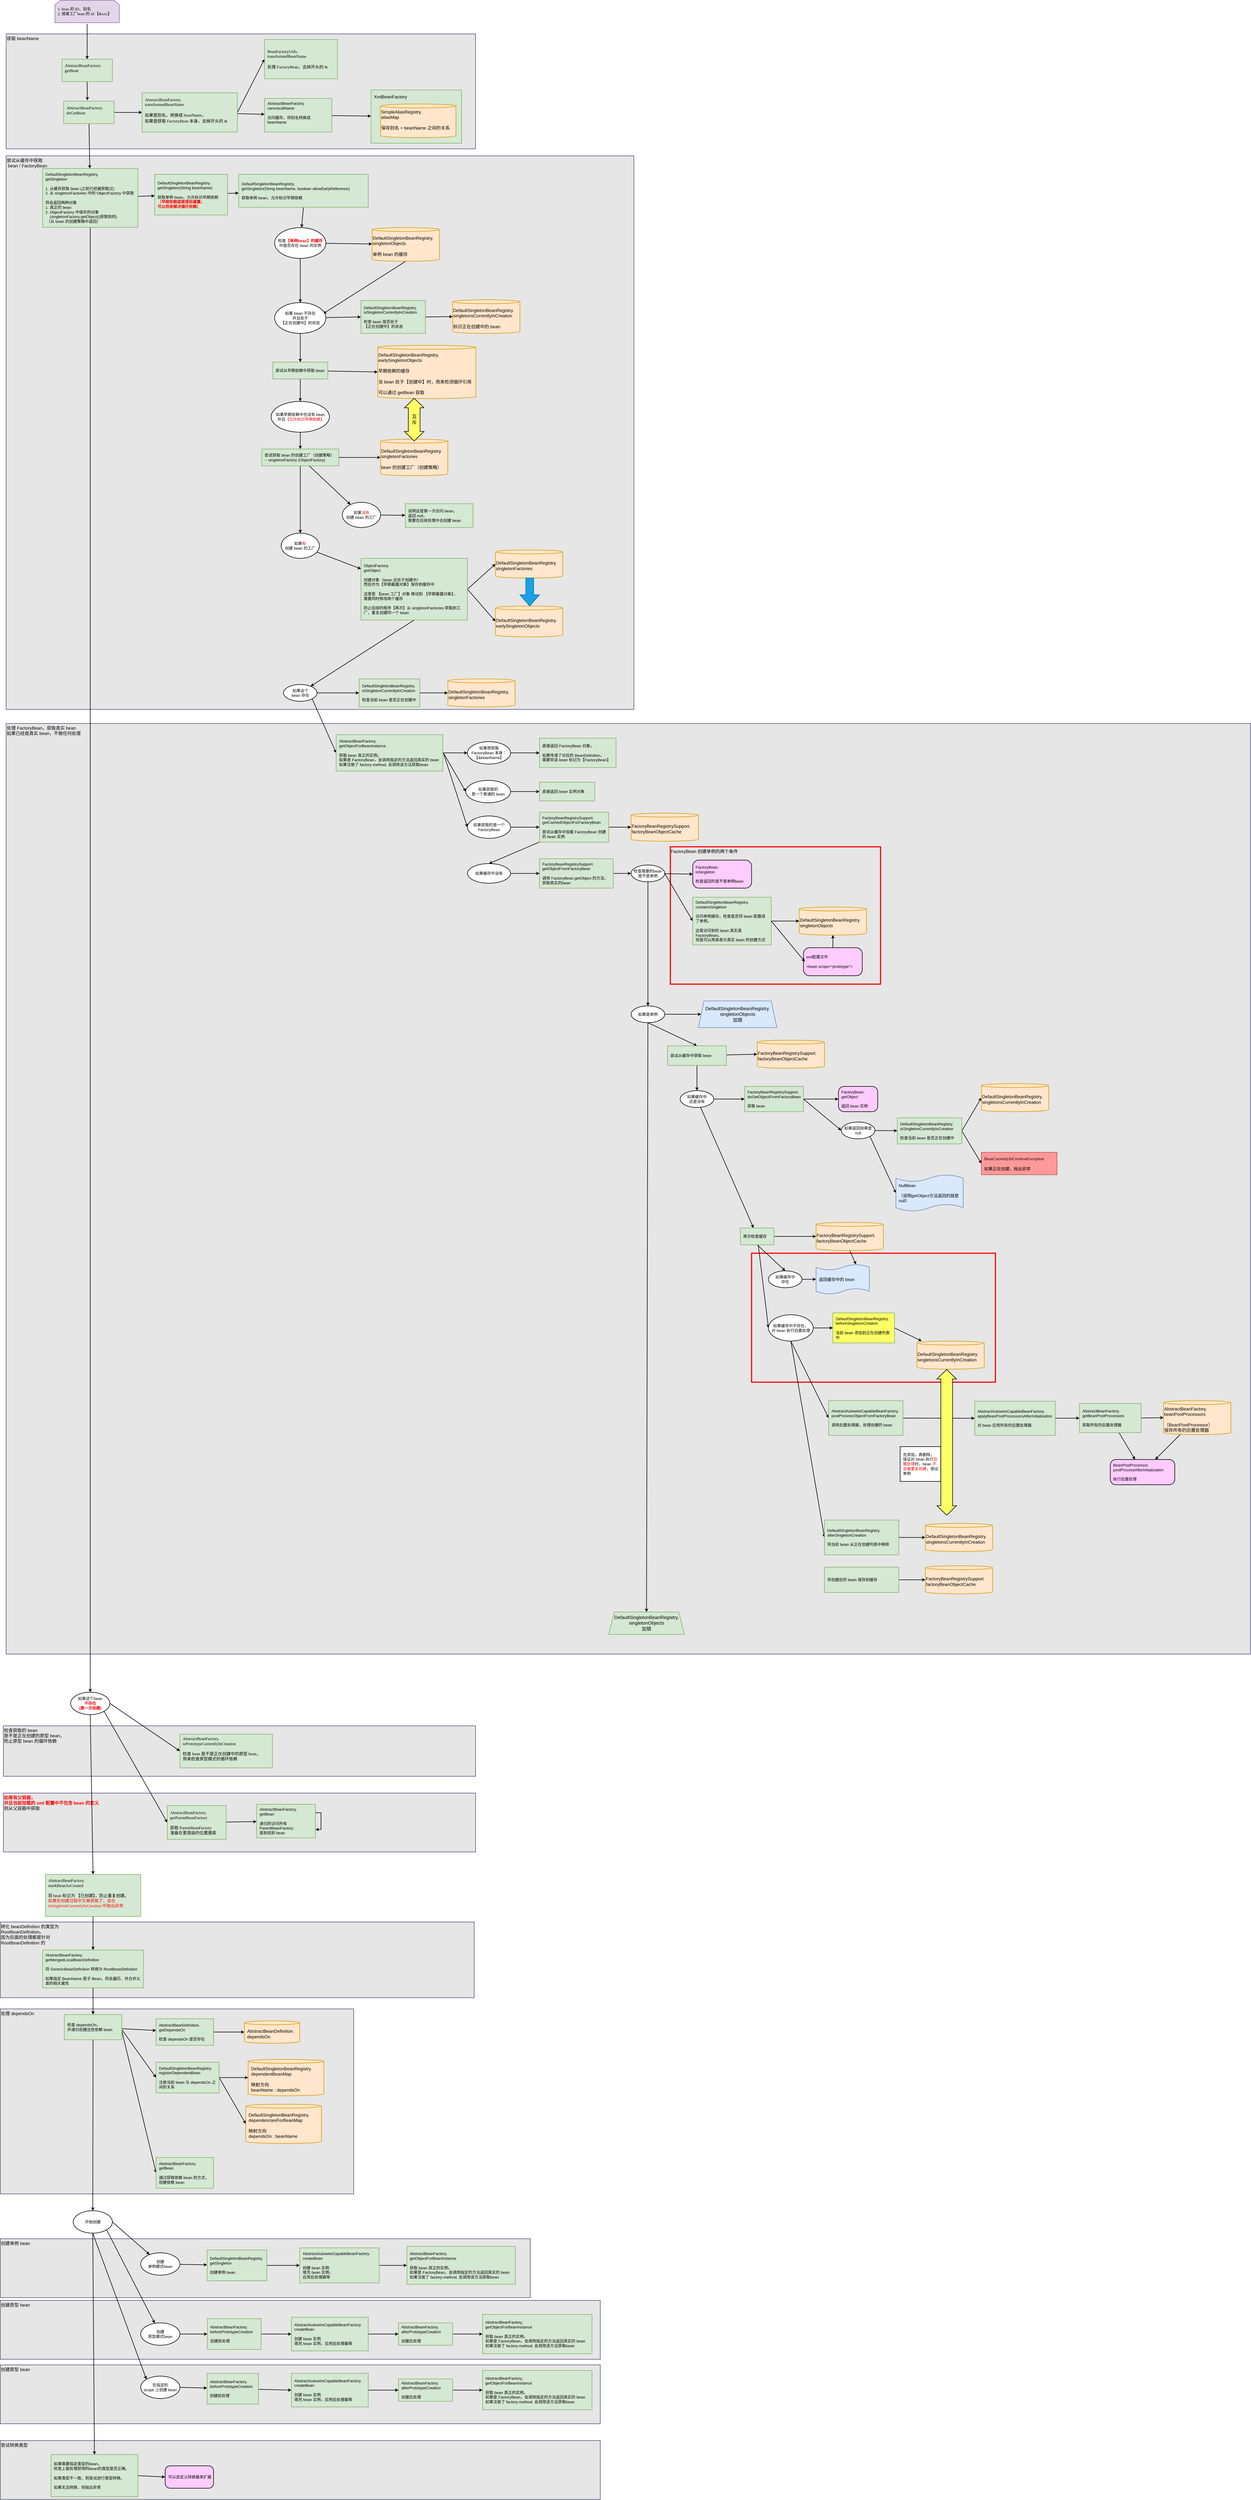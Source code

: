<mxfile version="14.6.13" type="device"><diagram id="I9gTyHvzy9cVjxC9Q73y" name="第 1 页"><mxGraphModel dx="1301" dy="898" grid="1" gridSize="10" guides="1" tooltips="1" connect="1" arrows="1" fold="1" page="1" pageScale="1" pageWidth="827" pageHeight="1169" math="0" shadow="0"><root><mxCell id="0"/><mxCell id="1" parent="0"/><mxCell id="fli2b7hRNMGyZMhxsLhq-176" value="&lt;div&gt;处理 FactoryBean，获取真实 bean&lt;/div&gt;&lt;div&gt;如果已经是真实 bean，不做任何处理&lt;/div&gt;" style="rounded=0;whiteSpace=wrap;html=1;fontSize=16;strokeColor=#56517e;strokeWidth=2;align=left;verticalAlign=top;fillColor=#E6E6E6;" vertex="1" parent="1"><mxGeometry x="80" y="2640" width="4440" height="3320" as="geometry"/></mxCell><mxCell id="fli2b7hRNMGyZMhxsLhq-145" value="" style="rounded=0;whiteSpace=wrap;html=1;fontSize=16;strokeWidth=4;align=left;fillColor=none;strokeColor=#FF0000;verticalAlign=top;" vertex="1" parent="1"><mxGeometry x="2740" y="4530" width="870" height="460" as="geometry"/></mxCell><mxCell id="fli2b7hRNMGyZMhxsLhq-100" value="FactoryBean 创建单例的两个条件" style="rounded=0;whiteSpace=wrap;html=1;fontSize=16;strokeWidth=4;align=left;fillColor=none;strokeColor=#FF0000;verticalAlign=top;" vertex="1" parent="1"><mxGeometry x="2450" y="3080" width="750" height="490" as="geometry"/></mxCell><mxCell id="6hjZf_yHsX71HkxEZsTt-107" value="尝试转换类型" style="rounded=0;whiteSpace=wrap;html=1;fontSize=16;strokeColor=#56517e;strokeWidth=2;align=left;verticalAlign=top;fillColor=#E6E6E6;" parent="1" vertex="1"><mxGeometry x="59" y="8766" width="2141" height="210" as="geometry"/></mxCell><mxCell id="6hjZf_yHsX71HkxEZsTt-101" value="&lt;div&gt;创建原型 bean&lt;br&gt;&lt;/div&gt;" style="rounded=0;whiteSpace=wrap;html=1;fontSize=16;strokeColor=#56517e;strokeWidth=2;align=left;verticalAlign=top;fillColor=#E6E6E6;" parent="1" vertex="1"><mxGeometry x="59" y="8496" width="2141" height="210" as="geometry"/></mxCell><mxCell id="6hjZf_yHsX71HkxEZsTt-91" value="&lt;div&gt;创建原型 bean&lt;br&gt;&lt;/div&gt;" style="rounded=0;whiteSpace=wrap;html=1;fontSize=16;strokeColor=#56517e;strokeWidth=2;align=left;verticalAlign=top;fillColor=#E6E6E6;" parent="1" vertex="1"><mxGeometry x="59" y="8266" width="2141" height="210" as="geometry"/></mxCell><mxCell id="6hjZf_yHsX71HkxEZsTt-80" value="&lt;div&gt;创建单例 bean&lt;br&gt;&lt;/div&gt;" style="rounded=0;whiteSpace=wrap;html=1;fontSize=16;strokeColor=#56517e;strokeWidth=2;align=left;verticalAlign=top;fillColor=#E6E6E6;" parent="1" vertex="1"><mxGeometry x="59" y="8046" width="1891" height="210" as="geometry"/></mxCell><mxCell id="6hjZf_yHsX71HkxEZsTt-59" value="&lt;div&gt;处理 dependsOn&lt;br&gt;&lt;/div&gt;" style="rounded=0;whiteSpace=wrap;html=1;fontSize=16;strokeColor=#56517e;strokeWidth=2;align=left;verticalAlign=top;fillColor=#E6E6E6;" parent="1" vertex="1"><mxGeometry x="59" y="7226" width="1261" height="660" as="geometry"/></mxCell><mxCell id="6hjZf_yHsX71HkxEZsTt-48" value="&lt;div&gt;转化 beanDefinition 的类型为&lt;/div&gt;&lt;div&gt;RootBeanDefinition。&lt;/div&gt;&lt;div&gt;因为后面的处理都是针对&lt;/div&gt;&lt;div&gt;RootBeanDefinition 的&lt;/div&gt;&lt;div&gt;&lt;br&gt;&lt;/div&gt;" style="rounded=0;whiteSpace=wrap;html=1;fontSize=16;strokeColor=#56517e;strokeWidth=2;align=left;verticalAlign=top;fillColor=#E6E6E6;" parent="1" vertex="1"><mxGeometry x="59" y="6916" width="1691" height="270" as="geometry"/></mxCell><mxCell id="6hjZf_yHsX71HkxEZsTt-35" value="&lt;div&gt;&lt;font color=&quot;#ff0000&quot;&gt;&lt;b&gt;如果有父容器，&lt;/b&gt;&lt;/font&gt;&lt;/div&gt;&lt;div&gt;&lt;font color=&quot;#ff0000&quot;&gt;&lt;b&gt;并且当前加载的 xml 配置中不包含 bean 的定义&lt;/b&gt;&lt;/font&gt;&lt;/div&gt;&lt;div&gt;则从父容器中获取&lt;/div&gt;&lt;div&gt;&lt;br&gt;&lt;/div&gt;" style="rounded=0;whiteSpace=wrap;html=1;fontSize=16;strokeColor=#56517e;strokeWidth=2;align=left;verticalAlign=top;fillColor=#E6E6E6;" parent="1" vertex="1"><mxGeometry x="70" y="6456" width="1685" height="210" as="geometry"/></mxCell><mxCell id="6hjZf_yHsX71HkxEZsTt-26" value="&lt;div&gt;检查获取的 bean&amp;nbsp;&lt;/div&gt;&lt;div&gt;是不是正在创建&lt;span&gt;的原型 bean，&lt;/span&gt;&lt;/div&gt;&lt;div&gt;&lt;span&gt;防止原型 bean 的循环依赖&lt;/span&gt;&lt;/div&gt;" style="rounded=0;whiteSpace=wrap;html=1;fontSize=16;strokeColor=#56517e;strokeWidth=2;align=left;verticalAlign=top;fillColor=#E6E6E6;" parent="1" vertex="1"><mxGeometry x="70" y="6216" width="1685" height="180" as="geometry"/></mxCell><mxCell id="6hjZf_yHsX71HkxEZsTt-18" value="尝试从缓存中获取&lt;br&gt;&amp;nbsp;bean / FactoryBean" style="rounded=0;whiteSpace=wrap;html=1;fontSize=16;strokeColor=#56517e;strokeWidth=2;align=left;verticalAlign=top;fillColor=#E6E6E6;" parent="1" vertex="1"><mxGeometry x="80" y="615" width="2240" height="1975" as="geometry"/></mxCell><mxCell id="rMaHF0AyA7dxM-wd3xXB-25" value="获取 beanName" style="rounded=0;whiteSpace=wrap;html=1;fontSize=16;strokeColor=#56517e;strokeWidth=2;align=left;verticalAlign=top;fillColor=#E6E6E6;" parent="1" vertex="1"><mxGeometry x="80" y="180" width="1675" height="410" as="geometry"/></mxCell><mxCell id="rMaHF0AyA7dxM-wd3xXB-7" style="rounded=0;orthogonalLoop=1;jettySize=auto;html=1;exitX=0.5;exitY=1;exitDx=0;exitDy=0;entryX=0.5;entryY=0;entryDx=0;entryDy=0;strokeWidth=2;" parent="1" source="rMaHF0AyA7dxM-wd3xXB-1" target="rMaHF0AyA7dxM-wd3xXB-4" edge="1"><mxGeometry relative="1" as="geometry"/></mxCell><mxCell id="rMaHF0AyA7dxM-wd3xXB-1" value="&lt;div style=&quot;&quot;&gt;&lt;span style=&quot;font-size: 14px ; text-indent: 0in ; font-family: &amp;quot;dengxian&amp;quot;&quot;&gt;1. bean&amp;nbsp;&lt;/span&gt;&lt;span style=&quot;font-size: 14px ; text-indent: 0in ; font-family: &amp;quot;dengxian&amp;quot;&quot;&gt;的 &lt;/span&gt;&lt;span style=&quot;font-size: 14px ; text-indent: 0in ; font-family: &amp;quot;dengxian&amp;quot;&quot;&gt;ID&lt;/span&gt;&lt;span style=&quot;font-size: 14px ; text-indent: 0in ; font-family: &amp;quot;dengxian&amp;quot;&quot;&gt;、别名&lt;/span&gt;&lt;/div&gt;&lt;span style=&quot;font-size: 14px ; text-indent: 0in ; font-family: &amp;quot;dengxian&amp;quot;&quot;&gt;&lt;div style=&quot;&quot;&gt;&lt;span style=&quot;text-indent: 0in&quot;&gt;2. 或者工厂&lt;/span&gt;&lt;span style=&quot;text-indent: 0in&quot;&gt;bean&amp;nbsp;&lt;/span&gt;&lt;span style=&quot;text-indent: 0in;&quot;&gt;的&lt;/span&gt;&lt;span style=&quot;text-indent: 0in; vertical-align: baseline;&quot;&gt; &lt;/span&gt;&lt;span style=&quot;text-indent: 0in; vertical-align: baseline;&quot;&gt;id:【&amp;amp;xxx】&lt;/span&gt;&lt;/div&gt;&lt;/span&gt;" style="shape=loopLimit;whiteSpace=wrap;html=1;spacing=2;align=left;labelBackgroundColor=none;labelBorderColor=none;fillColor=#e1d5e7;strokeColor=#9673a6;rounded=0;horizontal=1;verticalAlign=middle;labelPosition=center;verticalLabelPosition=middle;perimeterSpacing=4;strokeWidth=2;spacing=10" parent="1" vertex="1"><mxGeometry x="254" y="60" width="230" height="80" as="geometry"/></mxCell><mxCell id="rMaHF0AyA7dxM-wd3xXB-11" style="rounded=0;orthogonalLoop=1;jettySize=auto;html=1;exitX=0.5;exitY=1;exitDx=0;exitDy=0;entryX=0.471;entryY=-0.037;entryDx=0;entryDy=0;entryPerimeter=0;strokeWidth=2;" parent="1" source="rMaHF0AyA7dxM-wd3xXB-4" target="rMaHF0AyA7dxM-wd3xXB-9" edge="1"><mxGeometry relative="1" as="geometry"/></mxCell><mxCell id="rMaHF0AyA7dxM-wd3xXB-4" value="&lt;p style=&quot;color: rgb(255 , 255 , 255) ; text-indent: 0in ; line-height: normal ; margin: 0pt 0in ; word-break: normal ; font-size: 15px&quot;&gt;&lt;span style=&quot;font-family: &amp;#34;dengxian&amp;#34; ; color: black&quot;&gt;AbstractBeanFactory.&lt;/span&gt;&lt;/p&gt;&lt;span style=&quot;color: black ; font-family: &amp;#34;dengxian&amp;#34; ; font-size: 15px ; text-indent: 0in&quot;&gt;getBean&lt;br&gt;&lt;br&gt;&lt;/span&gt;" style="rounded=0;whiteSpace=wrap;html=1;strokeWidth=2;align=left;fillColor=#d5e8d4;spacing=10;strokeColor=#82b366;" parent="1" vertex="1"><mxGeometry x="279" y="270" width="180" height="80" as="geometry"/></mxCell><mxCell id="rMaHF0AyA7dxM-wd3xXB-14" style="edgeStyle=none;rounded=0;orthogonalLoop=1;jettySize=auto;html=1;exitX=1;exitY=0.5;exitDx=0;exitDy=0;entryX=0;entryY=0.5;entryDx=0;entryDy=0;strokeWidth=2;" parent="1" source="rMaHF0AyA7dxM-wd3xXB-9" target="rMaHF0AyA7dxM-wd3xXB-13" edge="1"><mxGeometry relative="1" as="geometry"/></mxCell><mxCell id="6hjZf_yHsX71HkxEZsTt-2" value="" style="rounded=0;orthogonalLoop=1;jettySize=auto;html=1;fontSize=17;strokeWidth=2;" parent="1" source="rMaHF0AyA7dxM-wd3xXB-9" target="6hjZf_yHsX71HkxEZsTt-1" edge="1"><mxGeometry relative="1" as="geometry"/></mxCell><mxCell id="rMaHF0AyA7dxM-wd3xXB-9" value="&lt;p style=&quot;color: rgb(255 , 255 , 255) ; text-indent: 0in ; line-height: normal ; margin: 0pt 0in ; word-break: normal ; font-size: 15px&quot;&gt;&lt;span style=&quot;font-family: &amp;#34;dengxian&amp;#34; ; color: black&quot;&gt;AbstractBeanFactory.&lt;/span&gt;&lt;/p&gt;&lt;span style=&quot;text-indent: 0in&quot;&gt;&lt;font face=&quot;dengxian&quot;&gt;&lt;span style=&quot;font-size: 15px&quot;&gt;doGetBean&lt;/span&gt;&lt;/font&gt;&lt;br&gt;&lt;br&gt;&lt;/span&gt;" style="rounded=0;whiteSpace=wrap;html=1;strokeWidth=2;align=left;fillColor=#d5e8d4;spacing=10;strokeColor=#82b366;" parent="1" vertex="1"><mxGeometry x="285" y="420" width="180" height="80" as="geometry"/></mxCell><mxCell id="rMaHF0AyA7dxM-wd3xXB-16" style="edgeStyle=none;rounded=0;orthogonalLoop=1;jettySize=auto;html=1;exitX=1;exitY=0.5;exitDx=0;exitDy=0;entryX=0;entryY=0.5;entryDx=0;entryDy=0;strokeWidth=2;" parent="1" source="rMaHF0AyA7dxM-wd3xXB-13" target="rMaHF0AyA7dxM-wd3xXB-15" edge="1"><mxGeometry relative="1" as="geometry"/></mxCell><mxCell id="rMaHF0AyA7dxM-wd3xXB-18" value="" style="edgeStyle=none;rounded=0;orthogonalLoop=1;jettySize=auto;html=1;strokeWidth=2;" parent="1" source="rMaHF0AyA7dxM-wd3xXB-13" target="rMaHF0AyA7dxM-wd3xXB-17" edge="1"><mxGeometry relative="1" as="geometry"/></mxCell><mxCell id="rMaHF0AyA7dxM-wd3xXB-13" value="&lt;p style=&quot;color: rgb(255 , 255 , 255) ; text-indent: 0in ; line-height: normal ; margin: 0pt 0in ; word-break: normal ; font-size: 15px&quot;&gt;&lt;/p&gt;&lt;span style=&quot;text-indent: 0in&quot;&gt;&lt;p style=&quot;text-indent: 0in ; line-height: normal ; margin: 0pt 0in ; word-break: normal&quot;&gt;&lt;font face=&quot;dengxian&quot;&gt;&lt;span style=&quot;font-size: 15px&quot;&gt;AbstractBeanFactory.&lt;/span&gt;&lt;/font&gt;&lt;/p&gt;&lt;p style=&quot;text-indent: 0in ; line-height: normal ; margin: 0pt 0in ; word-break: normal&quot;&gt;&lt;font face=&quot;dengxian&quot;&gt;&lt;span style=&quot;font-size: 15px&quot;&gt;transformedBeanName&lt;/span&gt;&lt;/font&gt;&lt;/p&gt;&lt;p style=&quot;text-indent: 0in ; line-height: normal ; margin: 0pt 0in ; word-break: normal&quot;&gt;&lt;font face=&quot;dengxian&quot;&gt;&lt;span style=&quot;font-size: 15px&quot;&gt;&lt;br&gt;&lt;/span&gt;&lt;/font&gt;&lt;/p&gt;&lt;p style=&quot;text-indent: 0in ; line-height: normal ; margin: 0pt 0in ; word-break: normal&quot;&gt;&lt;font face=&quot;dengxian&quot;&gt;&lt;span style=&quot;font-size: 15px&quot;&gt;如果是别名，转换成 beanName，&lt;/span&gt;&lt;/font&gt;&lt;/p&gt;&lt;p style=&quot;text-indent: 0in ; line-height: normal ; margin: 0pt 0in ; word-break: normal&quot;&gt;&lt;font face=&quot;dengxian&quot;&gt;&lt;span style=&quot;font-size: 15px&quot;&gt;如果是获取 FactoryBean 本身，去掉开头的 &amp;amp;&lt;/span&gt;&lt;/font&gt;&lt;/p&gt;&lt;div&gt;&lt;br&gt;&lt;/div&gt;&lt;/span&gt;" style="rounded=0;whiteSpace=wrap;html=1;strokeWidth=2;align=left;fillColor=#d5e8d4;spacing=10;strokeColor=#82b366;" parent="1" vertex="1"><mxGeometry x="565" y="390" width="340" height="140" as="geometry"/></mxCell><mxCell id="rMaHF0AyA7dxM-wd3xXB-15" value="&lt;p style=&quot;color: rgb(255 , 255 , 255) ; text-indent: 0in ; line-height: normal ; margin: 0pt 0in ; word-break: normal ; font-size: 15px&quot;&gt;&lt;/p&gt;&lt;span style=&quot;text-indent: 0in&quot;&gt;&lt;p style=&quot;text-indent: 0in ; line-height: normal ; margin: 0pt 0in ; word-break: normal&quot;&gt;&lt;font face=&quot;dengxian&quot;&gt;&lt;span style=&quot;font-size: 15px&quot;&gt;BeanFactoryUtils.&lt;/span&gt;&lt;/font&gt;&lt;/p&gt;&lt;p style=&quot;text-indent: 0in ; line-height: normal ; margin: 0pt 0in ; word-break: normal&quot;&gt;&lt;font face=&quot;dengxian&quot;&gt;&lt;span style=&quot;font-size: 15px&quot;&gt;transformedBeanName&lt;/span&gt;&lt;/font&gt;&lt;/p&gt;&lt;p style=&quot;text-indent: 0in ; line-height: normal ; margin: 0pt 0in ; word-break: normal&quot;&gt;&lt;font face=&quot;dengxian&quot;&gt;&lt;span style=&quot;font-size: 15px&quot;&gt;&lt;br&gt;&lt;/span&gt;&lt;/font&gt;&lt;/p&gt;&lt;p style=&quot;text-indent: 0in ; line-height: normal ; margin: 0pt 0in ; word-break: normal&quot;&gt;&lt;font face=&quot;dengxian&quot;&gt;&lt;span style=&quot;font-size: 15px&quot;&gt;处理 FactoryBean，去掉开头的 &amp;amp;&lt;/span&gt;&lt;/font&gt;&lt;/p&gt;&lt;/span&gt;" style="rounded=0;whiteSpace=wrap;html=1;strokeWidth=2;align=left;fillColor=#d5e8d4;spacing=10;strokeColor=#82b366;" parent="1" vertex="1"><mxGeometry x="1002" y="200" width="260" height="140" as="geometry"/></mxCell><mxCell id="rMaHF0AyA7dxM-wd3xXB-20" value="" style="edgeStyle=none;rounded=0;orthogonalLoop=1;jettySize=auto;html=1;strokeWidth=2;" parent="1" source="rMaHF0AyA7dxM-wd3xXB-17" target="rMaHF0AyA7dxM-wd3xXB-19" edge="1"><mxGeometry relative="1" as="geometry"/></mxCell><mxCell id="rMaHF0AyA7dxM-wd3xXB-17" value="&lt;div style=&quot;font-size: 14px&quot;&gt;&lt;font style=&quot;font-size: 14px&quot;&gt;AbstractBeanFactory.&lt;/font&gt;&lt;/div&gt;&lt;div style=&quot;font-size: 14px&quot;&gt;&lt;font style=&quot;font-size: 14px&quot;&gt;canonicalName&lt;/font&gt;&lt;/div&gt;&lt;div style=&quot;font-size: 14px&quot;&gt;&lt;font style=&quot;font-size: 14px&quot;&gt;&lt;br&gt;&lt;/font&gt;&lt;/div&gt;&lt;div style=&quot;font-size: 14px&quot;&gt;&lt;font style=&quot;font-size: 14px&quot;&gt;访问缓存，将别名转换成 beanName&lt;/font&gt;&lt;/div&gt;&lt;div style=&quot;font-size: 14px&quot;&gt;&lt;br&gt;&lt;/div&gt;" style="whiteSpace=wrap;html=1;rounded=0;align=left;strokeColor=#82b366;strokeWidth=2;fillColor=#d5e8d4;spacing=10;" parent="1" vertex="1"><mxGeometry x="1002" y="410" width="240" height="120" as="geometry"/></mxCell><mxCell id="rMaHF0AyA7dxM-wd3xXB-23" value="" style="group" parent="1" vertex="1" connectable="0"><mxGeometry x="1382" y="380" width="323" height="190" as="geometry"/></mxCell><mxCell id="rMaHF0AyA7dxM-wd3xXB-19" value="&lt;div style=&quot;font-size: 16px;&quot;&gt;XmlBeanFactory&lt;/div&gt;&lt;div style=&quot;font-size: 16px;&quot;&gt;&lt;br style=&quot;font-size: 16px;&quot;&gt;&lt;/div&gt;" style="whiteSpace=wrap;html=1;rounded=0;align=left;strokeColor=#82b366;strokeWidth=2;fillColor=#d5e8d4;spacing=10;verticalAlign=top;fontSize=16;" parent="rMaHF0AyA7dxM-wd3xXB-23" vertex="1"><mxGeometry width="323" height="190" as="geometry"/></mxCell><mxCell id="rMaHF0AyA7dxM-wd3xXB-22" value="&lt;div&gt;SimpleAliasRegistry.&lt;/div&gt;&lt;div&gt;aliasMap&lt;/div&gt;&lt;div&gt;&lt;br&gt;&lt;/div&gt;&lt;div&gt;保存别名 + beanName 之间的关系&lt;/div&gt;&lt;div&gt;&lt;br&gt;&lt;/div&gt;" style="shape=cylinder3;whiteSpace=wrap;html=1;boundedLbl=1;backgroundOutline=1;size=7;rounded=0;fontSize=16;strokeColor=#d79b00;strokeWidth=2;fillColor=#ffe6cc;align=left;" parent="rMaHF0AyA7dxM-wd3xXB-23" vertex="1"><mxGeometry x="34" y="50" width="269" height="120" as="geometry"/></mxCell><mxCell id="6hjZf_yHsX71HkxEZsTt-24" style="edgeStyle=none;rounded=0;jumpSize=6;orthogonalLoop=1;jettySize=auto;html=1;exitX=0.5;exitY=1;exitDx=0;exitDy=0;entryX=0.5;entryY=0;entryDx=0;entryDy=0;fontSize=14;strokeWidth=2;" parent="1" source="6hjZf_yHsX71HkxEZsTt-1" target="6hjZf_yHsX71HkxEZsTt-23" edge="1"><mxGeometry relative="1" as="geometry"/></mxCell><mxCell id="fli2b7hRNMGyZMhxsLhq-3" value="" style="edgeStyle=none;rounded=0;jumpSize=6;orthogonalLoop=1;jettySize=auto;html=1;fontSize=14;strokeWidth=2;" edge="1" parent="1" source="6hjZf_yHsX71HkxEZsTt-1" target="fli2b7hRNMGyZMhxsLhq-2"><mxGeometry relative="1" as="geometry"/></mxCell><mxCell id="6hjZf_yHsX71HkxEZsTt-1" value="&lt;div style=&quot;font-size: 14px&quot;&gt;DefaultSingletonBeanRegistry.&lt;/div&gt;&lt;div style=&quot;font-size: 14px&quot;&gt;getSingleton&lt;/div&gt;&lt;div style=&quot;font-size: 14px&quot;&gt;&lt;br style=&quot;font-size: 14px&quot;&gt;&lt;/div&gt;&lt;div style=&quot;font-size: 14px&quot;&gt;1. 从缓存获取 bean (之前已经被获取过)&lt;/div&gt;&lt;div style=&quot;font-size: 14px&quot;&gt;2. 从 singletonFactories 中的 ObjectFactory 中获取&lt;/div&gt;&lt;div style=&quot;font-size: 14px&quot;&gt;&lt;br style=&quot;font-size: 14px&quot;&gt;&lt;/div&gt;&lt;div style=&quot;font-size: 14px&quot;&gt;将会返回两种对象&lt;/div&gt;&lt;div style=&quot;font-size: 14px&quot;&gt;1. 真正的 bean&lt;/div&gt;&lt;div style=&quot;font-size: 14px&quot;&gt;2. ObjectFactory 中保存的对象&lt;/div&gt;&lt;div style=&quot;font-size: 14px&quot;&gt;&amp;nbsp; &amp;nbsp; (singletonFactory.getObject()获取到的)&lt;/div&gt;&lt;div style=&quot;font-size: 14px&quot;&gt;&amp;nbsp;（从 bean 的创建策略中返回）&lt;/div&gt;" style="whiteSpace=wrap;html=1;rounded=0;align=left;strokeColor=#82b366;strokeWidth=2;fillColor=#d5e8d4;spacing=10;fontSize=14;" parent="1" vertex="1"><mxGeometry x="210" y="660" width="340" height="210" as="geometry"/></mxCell><mxCell id="6hjZf_yHsX71HkxEZsTt-21" value="&lt;p style=&quot;color: rgb(255 , 255 , 255) ; text-indent: 0in ; line-height: normal ; margin: 0pt 0in ; word-break: normal ; font-size: 15px&quot;&gt;&lt;/p&gt;&lt;span style=&quot;text-indent: 0in&quot;&gt;&lt;div&gt;&lt;font face=&quot;dengxian&quot;&gt;&lt;span style=&quot;font-size: 15px&quot;&gt;AbstractBeanFactory.&lt;/span&gt;&lt;/font&gt;&lt;/div&gt;&lt;div&gt;&lt;font face=&quot;dengxian&quot;&gt;&lt;span style=&quot;font-size: 15px&quot;&gt;isPrototypeCurrentlyInCreation&lt;/span&gt;&lt;/font&gt;&lt;/div&gt;&lt;div&gt;&lt;font face=&quot;dengxian&quot;&gt;&lt;span style=&quot;font-size: 15px&quot;&gt;&lt;br&gt;&lt;/span&gt;&lt;/font&gt;&lt;/div&gt;&lt;div&gt;&lt;font face=&quot;dengxian&quot;&gt;&lt;span style=&quot;font-size: 15px&quot;&gt;检查 bean 是不是正在创建中的原型 bean，&lt;/span&gt;&lt;/font&gt;&lt;/div&gt;&lt;div&gt;&lt;font face=&quot;dengxian&quot;&gt;&lt;span style=&quot;font-size: 15px&quot;&gt;用来检查原型模式的循环依赖&lt;/span&gt;&lt;/font&gt;&lt;/div&gt;&lt;div style=&quot;color: black ; font-family: &amp;#34;dengxian&amp;#34; ; font-size: 15px&quot;&gt;&lt;br&gt;&lt;/div&gt;&lt;/span&gt;" style="rounded=0;whiteSpace=wrap;html=1;strokeWidth=2;align=left;fillColor=#d5e8d4;spacing=10;strokeColor=#82b366;" parent="1" vertex="1"><mxGeometry x="700" y="6246" width="330" height="120" as="geometry"/></mxCell><mxCell id="6hjZf_yHsX71HkxEZsTt-25" style="edgeStyle=none;rounded=0;jumpSize=6;orthogonalLoop=1;jettySize=auto;html=1;exitX=1;exitY=0.5;exitDx=0;exitDy=0;entryX=0;entryY=0.5;entryDx=0;entryDy=0;fontSize=14;strokeWidth=2;" parent="1" source="6hjZf_yHsX71HkxEZsTt-23" target="6hjZf_yHsX71HkxEZsTt-21" edge="1"><mxGeometry relative="1" as="geometry"/></mxCell><mxCell id="6hjZf_yHsX71HkxEZsTt-34" style="rounded=0;jumpSize=6;orthogonalLoop=1;jettySize=auto;html=1;exitX=1;exitY=1;exitDx=0;exitDy=0;entryX=0;entryY=0.5;entryDx=0;entryDy=0;fontSize=14;strokeWidth=2;" parent="1" source="6hjZf_yHsX71HkxEZsTt-23" target="6hjZf_yHsX71HkxEZsTt-28" edge="1"><mxGeometry relative="1" as="geometry"/></mxCell><mxCell id="6hjZf_yHsX71HkxEZsTt-39" style="edgeStyle=none;rounded=0;jumpSize=6;orthogonalLoop=1;jettySize=auto;html=1;exitX=0.5;exitY=1;exitDx=0;exitDy=0;fontSize=14;strokeWidth=2;entryX=0.5;entryY=0;entryDx=0;entryDy=0;" parent="1" source="6hjZf_yHsX71HkxEZsTt-23" target="6hjZf_yHsX71HkxEZsTt-37" edge="1"><mxGeometry relative="1" as="geometry"><mxPoint x="635" y="6796" as="targetPoint"/></mxGeometry></mxCell><mxCell id="6hjZf_yHsX71HkxEZsTt-23" value="&lt;div&gt;如果这个bean&lt;/div&gt;&lt;div&gt;&lt;font color=&quot;#ff0000&quot;&gt;&lt;b&gt;不存在&lt;/b&gt;&lt;/font&gt;&lt;/div&gt;&lt;div&gt;&lt;font color=&quot;#ff0000&quot;&gt;&lt;b&gt;(第一次创建)&lt;/b&gt;&lt;/font&gt;&lt;/div&gt;" style="ellipse;whiteSpace=wrap;html=1;strokeWidth=2;fontSize=14;" parent="1" vertex="1"><mxGeometry x="310" y="6096" width="140" height="80" as="geometry"/></mxCell><mxCell id="6hjZf_yHsX71HkxEZsTt-31" value="" style="edgeStyle=none;rounded=0;jumpSize=6;orthogonalLoop=1;jettySize=auto;html=1;fontSize=14;strokeWidth=2;" parent="1" source="6hjZf_yHsX71HkxEZsTt-28" target="6hjZf_yHsX71HkxEZsTt-30" edge="1"><mxGeometry relative="1" as="geometry"/></mxCell><mxCell id="6hjZf_yHsX71HkxEZsTt-28" value="&lt;p style=&quot;color: rgb(255 , 255 , 255) ; text-indent: 0in ; line-height: normal ; margin: 0pt 0in ; word-break: normal ; font-size: 15px&quot;&gt;&lt;/p&gt;&lt;span style=&quot;text-indent: 0in ; font-size: 15px&quot;&gt;&lt;div&gt;&lt;font face=&quot;dengxian&quot;&gt;&lt;div&gt;AbstractBeanFactory.&lt;/div&gt;&lt;div&gt;getParentBeanFactory&lt;/div&gt;&lt;div&gt;&lt;br&gt;&lt;/div&gt;&lt;div&gt;获取 ParentBeanFactory&lt;/div&gt;&lt;div&gt;准备在更高级的位置搜索&lt;/div&gt;&lt;/font&gt;&lt;/div&gt;&lt;/span&gt;" style="rounded=0;whiteSpace=wrap;html=1;strokeWidth=2;align=left;fillColor=#d5e8d4;spacing=10;strokeColor=#82b366;" parent="1" vertex="1"><mxGeometry x="655" y="6501" width="210" height="120" as="geometry"/></mxCell><mxCell id="6hjZf_yHsX71HkxEZsTt-30" value="&lt;div style=&quot;font-size: 14px;&quot;&gt;AbstractBeanFactory.&lt;/div&gt;&lt;div style=&quot;font-size: 14px;&quot;&gt;getBean&lt;/div&gt;&lt;div style=&quot;font-size: 14px;&quot;&gt;&lt;br style=&quot;font-size: 14px;&quot;&gt;&lt;/div&gt;&lt;div style=&quot;font-size: 14px;&quot;&gt;递归的访问所有 ParentBeanFactory&lt;/div&gt;&lt;div style=&quot;font-size: 14px;&quot;&gt;直到找到 bean&lt;/div&gt;" style="whiteSpace=wrap;html=1;rounded=0;align=left;strokeColor=#82b366;strokeWidth=2;fillColor=#d5e8d4;spacing=10;fontSize=14;" parent="1" vertex="1"><mxGeometry x="973.5" y="6496" width="210" height="120" as="geometry"/></mxCell><mxCell id="6hjZf_yHsX71HkxEZsTt-41" value="" style="edgeStyle=none;rounded=0;jumpSize=6;orthogonalLoop=1;jettySize=auto;html=1;fontSize=14;strokeWidth=2;" parent="1" source="6hjZf_yHsX71HkxEZsTt-37" target="6hjZf_yHsX71HkxEZsTt-40" edge="1"><mxGeometry relative="1" as="geometry"/></mxCell><mxCell id="6hjZf_yHsX71HkxEZsTt-37" value="&lt;p style=&quot;color: rgb(255 , 255 , 255) ; text-indent: 0in ; line-height: normal ; margin: 0pt 0in ; word-break: normal ; font-size: 15px&quot;&gt;&lt;/p&gt;&lt;span style=&quot;text-indent: 0in&quot;&gt;&lt;font face=&quot;dengxian&quot;&gt;&lt;div&gt;&lt;span style=&quot;font-size: 15px&quot;&gt;AbstractBeanFactory.&lt;/span&gt;&lt;/div&gt;&lt;div&gt;&lt;span style=&quot;font-size: 15px&quot;&gt;markBeanAsCreated&lt;/span&gt;&lt;/div&gt;&lt;div&gt;&lt;span style=&quot;font-size: 15px&quot;&gt;&lt;br&gt;&lt;/span&gt;&lt;/div&gt;&lt;div&gt;&lt;span style=&quot;font-size: 15px&quot;&gt;将 bean 标记为 【已创建】，防止重复创建。&lt;/span&gt;&lt;/div&gt;&lt;div&gt;&lt;span style=&quot;font-size: 15px&quot;&gt;&lt;font color=&quot;#ff0000&quot;&gt;如果在创建过程中又被获取了，会在&lt;/font&gt;&lt;/span&gt;&lt;/div&gt;&lt;div&gt;&lt;span style=&quot;font-size: 15px&quot;&gt;&lt;font color=&quot;#ff0000&quot;&gt;isSingletonCurrentlyInCreation 中抛出异常&lt;/font&gt;&lt;/span&gt;&lt;/div&gt;&lt;div style=&quot;font-size: 15px&quot;&gt;&lt;br&gt;&lt;/div&gt;&lt;/font&gt;&lt;/span&gt;" style="rounded=0;whiteSpace=wrap;html=1;strokeWidth=2;align=left;fillColor=#d5e8d4;spacing=10;strokeColor=#82b366;" parent="1" vertex="1"><mxGeometry x="220" y="6746" width="340" height="150" as="geometry"/></mxCell><mxCell id="6hjZf_yHsX71HkxEZsTt-49" style="rounded=0;jumpSize=6;orthogonalLoop=1;jettySize=auto;html=1;exitX=0.5;exitY=1;exitDx=0;exitDy=0;fontSize=14;strokeWidth=2;entryX=0.5;entryY=0;entryDx=0;entryDy=0;" parent="1" source="6hjZf_yHsX71HkxEZsTt-40" target="6hjZf_yHsX71HkxEZsTt-50" edge="1"><mxGeometry relative="1" as="geometry"><mxPoint x="390" y="7256" as="targetPoint"/></mxGeometry></mxCell><mxCell id="6hjZf_yHsX71HkxEZsTt-40" value="&lt;div style=&quot;font-size: 14px;&quot;&gt;AbstractBeanFactory.&lt;/div&gt;&lt;div style=&quot;font-size: 14px;&quot;&gt;getMergedLocalBeanDefinition&lt;/div&gt;&lt;div style=&quot;font-size: 14px;&quot;&gt;&lt;br style=&quot;font-size: 14px;&quot;&gt;&lt;/div&gt;&lt;div style=&quot;font-size: 14px;&quot;&gt;将 GenericBeanDefinition 转换为 RootBeanDefinition&lt;/div&gt;&lt;div style=&quot;font-size: 14px;&quot;&gt;&lt;br style=&quot;font-size: 14px;&quot;&gt;&lt;/div&gt;&lt;div style=&quot;font-size: 14px;&quot;&gt;如果指定 BeanName 是子 Bean，将会遍历、并合并父类的相关属性&lt;/div&gt;" style="whiteSpace=wrap;html=1;rounded=0;align=left;strokeColor=#82b366;strokeWidth=2;fillColor=#d5e8d4;spacing=10;fontSize=14;" parent="1" vertex="1"><mxGeometry x="210" y="7016" width="360" height="135" as="geometry"/></mxCell><mxCell id="6hjZf_yHsX71HkxEZsTt-46" style="edgeStyle=orthogonalEdgeStyle;rounded=0;jumpSize=6;orthogonalLoop=1;jettySize=auto;html=1;exitX=1;exitY=0.25;exitDx=0;exitDy=0;entryX=1;entryY=0.75;entryDx=0;entryDy=0;fontSize=14;strokeWidth=2;" parent="1" source="6hjZf_yHsX71HkxEZsTt-30" target="6hjZf_yHsX71HkxEZsTt-30" edge="1"><mxGeometry relative="1" as="geometry"/></mxCell><mxCell id="6hjZf_yHsX71HkxEZsTt-53" value="" style="edgeStyle=none;rounded=0;jumpSize=6;orthogonalLoop=1;jettySize=auto;html=1;fontSize=14;strokeWidth=2;" parent="1" source="6hjZf_yHsX71HkxEZsTt-50" target="6hjZf_yHsX71HkxEZsTt-52" edge="1"><mxGeometry relative="1" as="geometry"/></mxCell><mxCell id="6hjZf_yHsX71HkxEZsTt-55" value="" style="edgeStyle=none;rounded=0;jumpSize=6;orthogonalLoop=1;jettySize=auto;html=1;fontSize=14;strokeWidth=2;entryX=0;entryY=0.5;entryDx=0;entryDy=0;" parent="1" target="6hjZf_yHsX71HkxEZsTt-54" edge="1"><mxGeometry relative="1" as="geometry"><mxPoint x="490" y="7296" as="sourcePoint"/></mxGeometry></mxCell><mxCell id="6hjZf_yHsX71HkxEZsTt-58" value="" style="edgeStyle=none;rounded=0;jumpSize=6;orthogonalLoop=1;jettySize=auto;html=1;fontSize=14;strokeWidth=2;entryX=0;entryY=0.5;entryDx=0;entryDy=0;exitX=0.993;exitY=0.578;exitDx=0;exitDy=0;exitPerimeter=0;" parent="1" source="6hjZf_yHsX71HkxEZsTt-50" target="6hjZf_yHsX71HkxEZsTt-57" edge="1"><mxGeometry relative="1" as="geometry"><mxPoint x="610" y="7616" as="targetPoint"/></mxGeometry></mxCell><mxCell id="6hjZf_yHsX71HkxEZsTt-71" style="edgeStyle=none;rounded=0;jumpSize=6;orthogonalLoop=1;jettySize=auto;html=1;exitX=0.5;exitY=1;exitDx=0;exitDy=0;fontSize=14;strokeWidth=2;" parent="1" source="6hjZf_yHsX71HkxEZsTt-50" target="6hjZf_yHsX71HkxEZsTt-70" edge="1"><mxGeometry relative="1" as="geometry"/></mxCell><mxCell id="6hjZf_yHsX71HkxEZsTt-50" value="&lt;div&gt;检查 dependsOn，&lt;/div&gt;&lt;div&gt;并递归创建这些依赖 bean&lt;br&gt;&lt;/div&gt;" style="whiteSpace=wrap;html=1;rounded=0;align=left;strokeColor=#82b366;strokeWidth=2;fillColor=#d5e8d4;spacing=10;fontSize=14;" parent="1" vertex="1"><mxGeometry x="287.5" y="7246" width="205" height="90" as="geometry"/></mxCell><mxCell id="6hjZf_yHsX71HkxEZsTt-62" style="edgeStyle=none;rounded=0;jumpSize=6;orthogonalLoop=1;jettySize=auto;html=1;exitX=1;exitY=0.5;exitDx=0;exitDy=0;entryX=0;entryY=0.5;entryDx=0;entryDy=0;entryPerimeter=0;fontSize=14;strokeWidth=2;" parent="1" source="6hjZf_yHsX71HkxEZsTt-52" target="6hjZf_yHsX71HkxEZsTt-61" edge="1"><mxGeometry relative="1" as="geometry"/></mxCell><mxCell id="6hjZf_yHsX71HkxEZsTt-52" value="&lt;div&gt;AbstractBeanDefinition.&lt;/div&gt;&lt;div&gt;getDependsOn&lt;/div&gt;&lt;div&gt;&lt;br&gt;&lt;/div&gt;&lt;div&gt;检查 dependsOn 是否存在&lt;/div&gt;" style="whiteSpace=wrap;html=1;rounded=0;fontSize=14;align=left;strokeColor=#82b366;strokeWidth=2;fillColor=#d5e8d4;spacing=10;" parent="1" vertex="1"><mxGeometry x="615" y="7261" width="205" height="95" as="geometry"/></mxCell><mxCell id="6hjZf_yHsX71HkxEZsTt-65" style="edgeStyle=none;rounded=0;jumpSize=6;orthogonalLoop=1;jettySize=auto;html=1;exitX=1;exitY=0.5;exitDx=0;exitDy=0;entryX=0;entryY=0.5;entryDx=0;entryDy=0;entryPerimeter=0;fontSize=14;strokeWidth=2;" parent="1" source="6hjZf_yHsX71HkxEZsTt-54" target="6hjZf_yHsX71HkxEZsTt-60" edge="1"><mxGeometry relative="1" as="geometry"/></mxCell><mxCell id="6hjZf_yHsX71HkxEZsTt-68" style="edgeStyle=none;rounded=0;jumpSize=6;orthogonalLoop=1;jettySize=auto;html=1;exitX=1;exitY=0.5;exitDx=0;exitDy=0;entryX=0;entryY=0.5;entryDx=0;entryDy=0;entryPerimeter=0;fontSize=14;strokeWidth=2;" parent="1" source="6hjZf_yHsX71HkxEZsTt-54" target="6hjZf_yHsX71HkxEZsTt-67" edge="1"><mxGeometry relative="1" as="geometry"/></mxCell><mxCell id="6hjZf_yHsX71HkxEZsTt-54" value="&lt;div&gt;DefaultSingletonBeanRegistry.&lt;/div&gt;&lt;div&gt;registerDependentBean&lt;/div&gt;&lt;div&gt;&lt;br&gt;&lt;/div&gt;&lt;div&gt;注册当前 bean 与 dependsOn 之间的关系&lt;/div&gt;" style="whiteSpace=wrap;html=1;rounded=0;fontSize=14;align=left;strokeColor=#82b366;strokeWidth=2;fillColor=#d5e8d4;spacing=10;" parent="1" vertex="1"><mxGeometry x="615" y="7416" width="225" height="110" as="geometry"/></mxCell><mxCell id="6hjZf_yHsX71HkxEZsTt-57" value="&lt;div&gt;AbstractBeanFactory.&lt;/div&gt;&lt;div&gt;getBean&lt;/div&gt;&lt;div&gt;&lt;br&gt;&lt;/div&gt;&lt;div&gt;通过获取依赖 bean 的方式，创建依赖 bean&lt;/div&gt;" style="whiteSpace=wrap;html=1;rounded=0;fontSize=14;align=left;strokeColor=#82b366;strokeWidth=2;fillColor=#d5e8d4;spacing=10;" parent="1" vertex="1"><mxGeometry x="615" y="7756" width="205" height="110" as="geometry"/></mxCell><mxCell id="6hjZf_yHsX71HkxEZsTt-60" value="&lt;div&gt;DefaultSingletonBeanRegistry.&lt;br&gt;&lt;/div&gt;&lt;div&gt;dependentBeanMap&lt;br&gt;&lt;/div&gt;&lt;div&gt;&lt;br&gt;&lt;/div&gt;&lt;div&gt;映射方向&lt;/div&gt;&lt;div&gt;beanName : dependsOn&lt;/div&gt;" style="shape=cylinder3;whiteSpace=wrap;html=1;boundedLbl=1;backgroundOutline=1;size=7;rounded=0;fontSize=16;strokeColor=#d79b00;strokeWidth=2;fillColor=#ffe6cc;align=left;spacing=10;" parent="1" vertex="1"><mxGeometry x="943.5" y="7406" width="270" height="130" as="geometry"/></mxCell><mxCell id="6hjZf_yHsX71HkxEZsTt-61" value="&lt;div&gt;AbstractBeanDefinition.&lt;br&gt;&lt;/div&gt;&lt;div&gt;dependsOn&lt;br&gt;&lt;/div&gt;" style="shape=cylinder3;whiteSpace=wrap;html=1;boundedLbl=1;backgroundOutline=1;size=7;rounded=0;fontSize=16;strokeColor=#d79b00;strokeWidth=2;fillColor=#ffe6cc;align=left;spacing=10;" parent="1" vertex="1"><mxGeometry x="930" y="7268.5" width="197.5" height="80" as="geometry"/></mxCell><mxCell id="6hjZf_yHsX71HkxEZsTt-67" value="&lt;div&gt;DefaultSingletonBeanRegistry.&lt;br&gt;&lt;/div&gt;&lt;div&gt;dependenciesForBeanMap&lt;br&gt;&lt;/div&gt;&lt;div&gt;&lt;br&gt;&lt;/div&gt;&lt;div&gt;&lt;div&gt;映射方向&lt;/div&gt;&lt;div&gt;&lt;span&gt;dependsOn&lt;/span&gt;&amp;nbsp;:&amp;nbsp;&lt;span&gt;beanName&lt;/span&gt;&lt;/div&gt;&lt;/div&gt;" style="shape=cylinder3;whiteSpace=wrap;html=1;boundedLbl=1;backgroundOutline=1;size=7;rounded=0;fontSize=16;strokeColor=#d79b00;strokeWidth=2;fillColor=#ffe6cc;align=left;spacing=10;" parent="1" vertex="1"><mxGeometry x="935" y="7566" width="270" height="140" as="geometry"/></mxCell><mxCell id="6hjZf_yHsX71HkxEZsTt-79" style="edgeStyle=none;rounded=0;jumpSize=6;orthogonalLoop=1;jettySize=auto;html=1;exitX=1;exitY=0.5;exitDx=0;exitDy=0;fontSize=14;strokeWidth=2;" parent="1" source="6hjZf_yHsX71HkxEZsTt-70" target="6hjZf_yHsX71HkxEZsTt-72" edge="1"><mxGeometry relative="1" as="geometry"/></mxCell><mxCell id="6hjZf_yHsX71HkxEZsTt-82" style="edgeStyle=none;rounded=0;jumpSize=6;orthogonalLoop=1;jettySize=auto;html=1;exitX=1;exitY=1;exitDx=0;exitDy=0;fontSize=14;strokeWidth=2;" parent="1" source="6hjZf_yHsX71HkxEZsTt-70" target="6hjZf_yHsX71HkxEZsTt-81" edge="1"><mxGeometry relative="1" as="geometry"/></mxCell><mxCell id="6hjZf_yHsX71HkxEZsTt-102" style="edgeStyle=none;rounded=0;jumpSize=6;orthogonalLoop=1;jettySize=auto;html=1;exitX=0.5;exitY=1;exitDx=0;exitDy=0;entryX=0;entryY=0;entryDx=0;entryDy=0;fontSize=14;strokeWidth=2;" parent="1" source="6hjZf_yHsX71HkxEZsTt-70" target="6hjZf_yHsX71HkxEZsTt-92" edge="1"><mxGeometry relative="1" as="geometry"/></mxCell><mxCell id="6hjZf_yHsX71HkxEZsTt-104" style="edgeStyle=none;rounded=0;jumpSize=6;orthogonalLoop=1;jettySize=auto;html=1;exitX=0.5;exitY=1;exitDx=0;exitDy=0;entryX=0.5;entryY=0;entryDx=0;entryDy=0;fontSize=14;strokeWidth=2;" parent="1" source="6hjZf_yHsX71HkxEZsTt-70" target="6hjZf_yHsX71HkxEZsTt-103" edge="1"><mxGeometry relative="1" as="geometry"/></mxCell><mxCell id="6hjZf_yHsX71HkxEZsTt-70" value="开始创建" style="ellipse;whiteSpace=wrap;html=1;strokeWidth=2;fontSize=14;" parent="1" vertex="1"><mxGeometry x="319" y="7946" width="140" height="80" as="geometry"/></mxCell><mxCell id="6hjZf_yHsX71HkxEZsTt-74" style="edgeStyle=none;rounded=0;jumpSize=6;orthogonalLoop=1;jettySize=auto;html=1;fontSize=14;strokeWidth=2;" parent="1" source="6hjZf_yHsX71HkxEZsTt-72" target="6hjZf_yHsX71HkxEZsTt-73" edge="1"><mxGeometry relative="1" as="geometry"/></mxCell><mxCell id="6hjZf_yHsX71HkxEZsTt-72" value="&lt;div&gt;创建&lt;/div&gt;&lt;div&gt;单例模式bean&lt;/div&gt;" style="ellipse;whiteSpace=wrap;html=1;strokeWidth=2;fontSize=14;" parent="1" vertex="1"><mxGeometry x="560" y="8096" width="140" height="80" as="geometry"/></mxCell><mxCell id="6hjZf_yHsX71HkxEZsTt-76" value="" style="edgeStyle=none;rounded=0;jumpSize=6;orthogonalLoop=1;jettySize=auto;html=1;fontSize=14;strokeWidth=2;" parent="1" source="6hjZf_yHsX71HkxEZsTt-73" target="6hjZf_yHsX71HkxEZsTt-75" edge="1"><mxGeometry relative="1" as="geometry"/></mxCell><mxCell id="6hjZf_yHsX71HkxEZsTt-73" value="&lt;div&gt;DefaultSingletonBeanRegistry.&lt;/div&gt;&lt;div&gt;getSingleton&lt;/div&gt;&lt;div&gt;&lt;br&gt;&lt;/div&gt;&lt;div&gt;创建单例 bean&lt;/div&gt;" style="whiteSpace=wrap;html=1;rounded=0;fontSize=14;align=left;strokeColor=#82b366;strokeWidth=2;fillColor=#d5e8d4;spacing=10;" parent="1" vertex="1"><mxGeometry x="797" y="8086" width="213" height="110" as="geometry"/></mxCell><mxCell id="6hjZf_yHsX71HkxEZsTt-78" value="" style="edgeStyle=none;rounded=0;jumpSize=6;orthogonalLoop=1;jettySize=auto;html=1;fontSize=14;strokeWidth=2;" parent="1" source="6hjZf_yHsX71HkxEZsTt-75" target="6hjZf_yHsX71HkxEZsTt-77" edge="1"><mxGeometry relative="1" as="geometry"/></mxCell><mxCell id="6hjZf_yHsX71HkxEZsTt-75" value="&lt;div&gt;AbstractAutowireCapableBeanFactory.&lt;/div&gt;&lt;div&gt;createBean&lt;/div&gt;&lt;div&gt;&lt;br&gt;&lt;/div&gt;&lt;div&gt;创建 bean 实例&lt;/div&gt;&lt;div&gt;填充 bean 实例，&lt;/div&gt;&lt;div&gt;应用后处理器等&lt;/div&gt;" style="whiteSpace=wrap;html=1;rounded=0;fontSize=14;align=left;strokeColor=#82b366;strokeWidth=2;fillColor=#d5e8d4;spacing=10;" parent="1" vertex="1"><mxGeometry x="1127.5" y="8078.5" width="283.5" height="125" as="geometry"/></mxCell><mxCell id="6hjZf_yHsX71HkxEZsTt-77" value="&lt;div&gt;AbstractBeanFactory.&lt;/div&gt;&lt;div&gt;getObjectForBeanInstance&lt;/div&gt;&lt;div&gt;&lt;br&gt;&lt;/div&gt;&lt;div&gt;获取 bean 真正的实例。&lt;/div&gt;&lt;div&gt;如果是 FactoryBean，会调用指定的方法返回真实的 bean&lt;/div&gt;&lt;div&gt;如果注册了 factory-method, 会调用该方法获取bean&lt;/div&gt;" style="whiteSpace=wrap;html=1;rounded=0;fontSize=14;align=left;strokeColor=#82b366;strokeWidth=2;fillColor=#d5e8d4;spacing=10;" parent="1" vertex="1"><mxGeometry x="1510" y="8073.5" width="387.25" height="135" as="geometry"/></mxCell><mxCell id="6hjZf_yHsX71HkxEZsTt-84" style="edgeStyle=none;rounded=0;jumpSize=6;orthogonalLoop=1;jettySize=auto;html=1;exitX=1;exitY=0.5;exitDx=0;exitDy=0;fontSize=14;strokeWidth=2;" parent="1" source="6hjZf_yHsX71HkxEZsTt-81" target="6hjZf_yHsX71HkxEZsTt-83" edge="1"><mxGeometry relative="1" as="geometry"/></mxCell><mxCell id="6hjZf_yHsX71HkxEZsTt-81" value="&lt;div&gt;创建&lt;/div&gt;&lt;div&gt;原型模式bean&lt;/div&gt;" style="ellipse;whiteSpace=wrap;html=1;strokeWidth=2;fontSize=14;" parent="1" vertex="1"><mxGeometry x="560" y="8346" width="140" height="80" as="geometry"/></mxCell><mxCell id="6hjZf_yHsX71HkxEZsTt-86" value="" style="edgeStyle=none;rounded=0;jumpSize=6;orthogonalLoop=1;jettySize=auto;html=1;fontSize=14;strokeWidth=2;" parent="1" source="6hjZf_yHsX71HkxEZsTt-83" target="6hjZf_yHsX71HkxEZsTt-85" edge="1"><mxGeometry relative="1" as="geometry"/></mxCell><mxCell id="6hjZf_yHsX71HkxEZsTt-83" value="&lt;div&gt;AbstractBeanFactory.&lt;/div&gt;&lt;div&gt;beforePrototypeCreation&lt;/div&gt;&lt;div&gt;&lt;br&gt;&lt;/div&gt;&lt;div&gt;创建前处理&lt;/div&gt;" style="whiteSpace=wrap;html=1;rounded=0;fontSize=14;align=left;strokeColor=#82b366;strokeWidth=2;fillColor=#d5e8d4;spacing=10;" parent="1" vertex="1"><mxGeometry x="798" y="8331" width="192" height="110" as="geometry"/></mxCell><mxCell id="6hjZf_yHsX71HkxEZsTt-88" value="" style="edgeStyle=none;rounded=0;jumpSize=6;orthogonalLoop=1;jettySize=auto;html=1;fontSize=14;strokeWidth=2;" parent="1" source="6hjZf_yHsX71HkxEZsTt-85" target="6hjZf_yHsX71HkxEZsTt-87" edge="1"><mxGeometry relative="1" as="geometry"/></mxCell><mxCell id="6hjZf_yHsX71HkxEZsTt-85" value="&lt;div&gt;AbstractAutowireCapableBeanFactory.&lt;/div&gt;&lt;div&gt;createBean&lt;/div&gt;&lt;div&gt;&lt;br&gt;&lt;/div&gt;&lt;div&gt;创建 bean 实例&lt;/div&gt;&lt;div&gt;填充 bean 实例，应用后处理器等&lt;/div&gt;" style="whiteSpace=wrap;html=1;rounded=0;fontSize=14;align=left;strokeColor=#82b366;strokeWidth=2;fillColor=#d5e8d4;spacing=10;" parent="1" vertex="1"><mxGeometry x="1098" y="8326" width="274" height="120" as="geometry"/></mxCell><mxCell id="6hjZf_yHsX71HkxEZsTt-90" value="" style="edgeStyle=none;rounded=0;jumpSize=6;orthogonalLoop=1;jettySize=auto;html=1;fontSize=14;strokeWidth=2;" parent="1" source="6hjZf_yHsX71HkxEZsTt-87" target="6hjZf_yHsX71HkxEZsTt-89" edge="1"><mxGeometry relative="1" as="geometry"/></mxCell><mxCell id="6hjZf_yHsX71HkxEZsTt-87" value="&lt;div&gt;AbstractBeanFactory.&lt;/div&gt;&lt;div&gt;afterPrototypeCreation&lt;/div&gt;&lt;div&gt;&lt;br&gt;&lt;/div&gt;&lt;div&gt;创建后处理&lt;/div&gt;" style="whiteSpace=wrap;html=1;rounded=0;fontSize=14;align=left;strokeColor=#82b366;strokeWidth=2;fillColor=#d5e8d4;spacing=10;" parent="1" vertex="1"><mxGeometry x="1480" y="8346" width="193" height="80" as="geometry"/></mxCell><mxCell id="6hjZf_yHsX71HkxEZsTt-89" value="&lt;div&gt;AbstractBeanFactory.&lt;/div&gt;&lt;div&gt;getObjectForBeanInstance&lt;/div&gt;&lt;div&gt;&lt;br&gt;&lt;/div&gt;&lt;div&gt;获取 bean 真正的实例。&lt;/div&gt;&lt;div&gt;如果是 FactoryBean，会调用指定的方法返回真实的 bean&lt;/div&gt;&lt;div&gt;如果注册了 factory-method, 会调用该方法获取bean&lt;/div&gt;" style="whiteSpace=wrap;html=1;rounded=0;fontSize=14;align=left;strokeColor=#82b366;strokeWidth=2;fillColor=#d5e8d4;spacing=10;" parent="1" vertex="1"><mxGeometry x="1780" y="8316" width="390.5" height="140" as="geometry"/></mxCell><mxCell id="6hjZf_yHsX71HkxEZsTt-97" style="edgeStyle=none;rounded=0;jumpSize=6;orthogonalLoop=1;jettySize=auto;html=1;exitX=1;exitY=0.5;exitDx=0;exitDy=0;fontSize=14;strokeWidth=2;" parent="1" source="6hjZf_yHsX71HkxEZsTt-92" target="6hjZf_yHsX71HkxEZsTt-93" edge="1"><mxGeometry relative="1" as="geometry"/></mxCell><mxCell id="6hjZf_yHsX71HkxEZsTt-92" value="在指定的 &lt;br&gt;scope 上创建 bean" style="ellipse;whiteSpace=wrap;html=1;strokeWidth=2;fontSize=14;" parent="1" vertex="1"><mxGeometry x="560" y="8536" width="140" height="80" as="geometry"/></mxCell><mxCell id="6hjZf_yHsX71HkxEZsTt-98" style="edgeStyle=none;rounded=0;jumpSize=6;orthogonalLoop=1;jettySize=auto;html=1;entryX=0;entryY=0.5;entryDx=0;entryDy=0;fontSize=14;strokeWidth=2;" parent="1" source="6hjZf_yHsX71HkxEZsTt-93" target="6hjZf_yHsX71HkxEZsTt-94" edge="1"><mxGeometry relative="1" as="geometry"/></mxCell><mxCell id="6hjZf_yHsX71HkxEZsTt-93" value="&lt;div&gt;AbstractBeanFactory.&lt;/div&gt;&lt;div&gt;beforePrototypeCreation&lt;/div&gt;&lt;div&gt;&lt;br&gt;&lt;/div&gt;&lt;div&gt;创建前处理&lt;/div&gt;" style="whiteSpace=wrap;html=1;rounded=0;fontSize=14;align=left;strokeColor=#82b366;strokeWidth=2;fillColor=#d5e8d4;spacing=10;" parent="1" vertex="1"><mxGeometry x="797" y="8526" width="183" height="110" as="geometry"/></mxCell><mxCell id="6hjZf_yHsX71HkxEZsTt-99" style="edgeStyle=none;rounded=0;jumpSize=6;orthogonalLoop=1;jettySize=auto;html=1;exitX=1;exitY=0.5;exitDx=0;exitDy=0;entryX=0;entryY=0.5;entryDx=0;entryDy=0;fontSize=14;strokeWidth=2;" parent="1" source="6hjZf_yHsX71HkxEZsTt-94" target="6hjZf_yHsX71HkxEZsTt-95" edge="1"><mxGeometry relative="1" as="geometry"/></mxCell><mxCell id="6hjZf_yHsX71HkxEZsTt-94" value="&lt;div&gt;AbstractAutowireCapableBeanFactory.&lt;/div&gt;&lt;div&gt;createBean&lt;/div&gt;&lt;div&gt;&lt;br&gt;&lt;/div&gt;&lt;div&gt;创建 bean 实例&lt;/div&gt;&lt;div&gt;填充 bean 实例，应用后处理器等&lt;/div&gt;" style="whiteSpace=wrap;html=1;rounded=0;fontSize=14;align=left;strokeColor=#82b366;strokeWidth=2;fillColor=#d5e8d4;spacing=10;" parent="1" vertex="1"><mxGeometry x="1098" y="8526" width="274" height="120" as="geometry"/></mxCell><mxCell id="6hjZf_yHsX71HkxEZsTt-100" style="edgeStyle=none;rounded=0;jumpSize=6;orthogonalLoop=1;jettySize=auto;html=1;exitX=1;exitY=0.5;exitDx=0;exitDy=0;entryX=0;entryY=0.5;entryDx=0;entryDy=0;fontSize=14;strokeWidth=2;" parent="1" source="6hjZf_yHsX71HkxEZsTt-95" target="6hjZf_yHsX71HkxEZsTt-96" edge="1"><mxGeometry relative="1" as="geometry"/></mxCell><mxCell id="6hjZf_yHsX71HkxEZsTt-95" value="&lt;div&gt;AbstractBeanFactory.&lt;/div&gt;&lt;div&gt;afterPrototypeCreation&lt;/div&gt;&lt;div&gt;&lt;br&gt;&lt;/div&gt;&lt;div&gt;创建后处理&lt;/div&gt;" style="whiteSpace=wrap;html=1;rounded=0;fontSize=14;align=left;strokeColor=#82b366;strokeWidth=2;fillColor=#d5e8d4;spacing=10;" parent="1" vertex="1"><mxGeometry x="1480" y="8546" width="193" height="80" as="geometry"/></mxCell><mxCell id="6hjZf_yHsX71HkxEZsTt-96" value="&lt;div&gt;AbstractBeanFactory.&lt;/div&gt;&lt;div&gt;getObjectForBeanInstance&lt;/div&gt;&lt;div&gt;&lt;br&gt;&lt;/div&gt;&lt;div&gt;获取 bean 真正的实例。&lt;/div&gt;&lt;div&gt;如果是 FactoryBean，会调用指定的方法返回真实的 bean&lt;/div&gt;&lt;div&gt;如果注册了 factory-method, 会调用该方法获取bean&lt;/div&gt;" style="whiteSpace=wrap;html=1;rounded=0;fontSize=14;align=left;strokeColor=#82b366;strokeWidth=2;fillColor=#d5e8d4;spacing=10;" parent="1" vertex="1"><mxGeometry x="1780" y="8516" width="390.5" height="140" as="geometry"/></mxCell><mxCell id="6hjZf_yHsX71HkxEZsTt-106" style="edgeStyle=none;rounded=0;jumpSize=6;orthogonalLoop=1;jettySize=auto;html=1;exitX=1;exitY=0.5;exitDx=0;exitDy=0;entryX=0;entryY=0.5;entryDx=0;entryDy=0;fontSize=14;strokeWidth=2;" parent="1" source="6hjZf_yHsX71HkxEZsTt-103" target="6hjZf_yHsX71HkxEZsTt-105" edge="1"><mxGeometry relative="1" as="geometry"/></mxCell><mxCell id="6hjZf_yHsX71HkxEZsTt-103" value="&lt;div&gt;如果需要指定类型的bean，&lt;/div&gt;&lt;div&gt;检查上面处理获得的bean的类型是否正确。&lt;/div&gt;&lt;div&gt;&lt;br&gt;&lt;/div&gt;&lt;div&gt;如果类型不一致，则尝试进行类型转换。&lt;/div&gt;&lt;div&gt;&lt;br&gt;&lt;/div&gt;&lt;div&gt;如果无法转换，则抛出异常&lt;/div&gt;" style="whiteSpace=wrap;html=1;rounded=0;fontSize=14;align=left;strokeColor=#82b366;strokeWidth=2;fillColor=#d5e8d4;spacing=10;" parent="1" vertex="1"><mxGeometry x="240" y="8816" width="310" height="150" as="geometry"/></mxCell><mxCell id="6hjZf_yHsX71HkxEZsTt-105" value="可以自定义转换器来扩展" style="rounded=1;whiteSpace=wrap;html=1;fontSize=14;strokeWidth=2;arcSize=22;align=left;spacing=10;fillColor=#FFCCFF;" parent="1" vertex="1"><mxGeometry x="647.5" y="8856" width="172.5" height="80" as="geometry"/></mxCell><mxCell id="fli2b7hRNMGyZMhxsLhq-1" style="edgeStyle=none;rounded=0;jumpSize=6;orthogonalLoop=1;jettySize=auto;html=1;exitX=0.25;exitY=0;exitDx=0;exitDy=0;fontSize=14;strokeWidth=2;" edge="1" parent="1" source="6hjZf_yHsX71HkxEZsTt-1" target="6hjZf_yHsX71HkxEZsTt-1"><mxGeometry relative="1" as="geometry"/></mxCell><mxCell id="fli2b7hRNMGyZMhxsLhq-6" value="" style="edgeStyle=none;rounded=0;jumpSize=6;orthogonalLoop=1;jettySize=auto;html=1;fontSize=14;strokeWidth=2;" edge="1" parent="1" source="fli2b7hRNMGyZMhxsLhq-2" target="fli2b7hRNMGyZMhxsLhq-5"><mxGeometry relative="1" as="geometry"/></mxCell><mxCell id="fli2b7hRNMGyZMhxsLhq-2" value="&lt;div&gt;DefaultSingletonBeanRegistry.&lt;/div&gt;&lt;div&gt;getSingleton(String beanName)&lt;/div&gt;&lt;div&gt;&lt;br&gt;&lt;/div&gt;&lt;div&gt;获取单例 bean，允许标识早期依赖&lt;/div&gt;&lt;div&gt;&lt;font color=&quot;#ff0000&quot;&gt;&lt;b&gt;（早期依赖就是提前暴露，&lt;/b&gt;&lt;/font&gt;&lt;/div&gt;&lt;div&gt;&lt;font color=&quot;#ff0000&quot;&gt;&lt;b&gt;可以用来解决循环依赖）&lt;/b&gt;&lt;/font&gt;&lt;/div&gt;" style="whiteSpace=wrap;html=1;rounded=0;fontSize=14;align=left;strokeColor=#82b366;strokeWidth=2;fillColor=#d5e8d4;spacing=10;" vertex="1" parent="1"><mxGeometry x="610" y="681" width="260" height="145" as="geometry"/></mxCell><mxCell id="fli2b7hRNMGyZMhxsLhq-8" style="edgeStyle=none;rounded=0;jumpSize=6;orthogonalLoop=1;jettySize=auto;html=1;exitX=0.5;exitY=1;exitDx=0;exitDy=0;fontSize=14;strokeWidth=2;" edge="1" parent="1" source="fli2b7hRNMGyZMhxsLhq-5" target="fli2b7hRNMGyZMhxsLhq-7"><mxGeometry relative="1" as="geometry"/></mxCell><mxCell id="fli2b7hRNMGyZMhxsLhq-5" value="&lt;div&gt;DefaultSingletonBeanRegistry.&lt;/div&gt;&lt;div&gt;getSingleton(String beanName, boolean allowEarlyReference)&lt;/div&gt;&lt;div&gt;&lt;br&gt;&lt;/div&gt;&lt;div&gt;获取单例 bean，允许标识早期依赖&lt;/div&gt;" style="whiteSpace=wrap;html=1;rounded=0;fontSize=14;align=left;strokeColor=#82b366;strokeWidth=2;fillColor=#d5e8d4;spacing=10;" vertex="1" parent="1"><mxGeometry x="909.5" y="681" width="462.5" height="117.5" as="geometry"/></mxCell><mxCell id="fli2b7hRNMGyZMhxsLhq-11" style="edgeStyle=none;rounded=0;jumpSize=6;orthogonalLoop=1;jettySize=auto;html=1;fontSize=14;strokeWidth=2;" edge="1" parent="1" source="fli2b7hRNMGyZMhxsLhq-7" target="fli2b7hRNMGyZMhxsLhq-9"><mxGeometry relative="1" as="geometry"/></mxCell><mxCell id="fli2b7hRNMGyZMhxsLhq-13" value="" style="edgeStyle=none;rounded=0;jumpSize=6;orthogonalLoop=1;jettySize=auto;html=1;fontSize=14;strokeWidth=2;" edge="1" parent="1" source="fli2b7hRNMGyZMhxsLhq-7" target="fli2b7hRNMGyZMhxsLhq-12"><mxGeometry relative="1" as="geometry"/></mxCell><mxCell id="fli2b7hRNMGyZMhxsLhq-7" value="检查&lt;font color=&quot;#ff0000&quot;&gt;&lt;b&gt;【单例bean】的缓存&lt;br&gt;&lt;/b&gt;&lt;/font&gt;中是否存在 bean 的实例" style="ellipse;whiteSpace=wrap;html=1;strokeWidth=2;fontSize=14;" vertex="1" parent="1"><mxGeometry x="1038" y="871" width="183" height="110" as="geometry"/></mxCell><mxCell id="fli2b7hRNMGyZMhxsLhq-14" style="edgeStyle=none;rounded=0;jumpSize=6;orthogonalLoop=1;jettySize=auto;html=1;exitX=0.5;exitY=1;exitDx=0;exitDy=0;exitPerimeter=0;entryX=0.944;entryY=0.364;entryDx=0;entryDy=0;entryPerimeter=0;fontSize=14;strokeWidth=2;" edge="1" parent="1" source="fli2b7hRNMGyZMhxsLhq-9" target="fli2b7hRNMGyZMhxsLhq-12"><mxGeometry relative="1" as="geometry"/></mxCell><mxCell id="fli2b7hRNMGyZMhxsLhq-9" value="&lt;div&gt;&lt;div&gt;DefaultSingletonBeanRegistry.&lt;/div&gt;&lt;div&gt;singletonObjects&lt;/div&gt;&lt;div&gt;&lt;br&gt;&lt;/div&gt;&lt;div&gt;单例 bean 的缓存&lt;/div&gt;&lt;/div&gt;" style="shape=cylinder3;whiteSpace=wrap;html=1;boundedLbl=1;backgroundOutline=1;size=7;rounded=0;fontSize=16;strokeColor=#d79b00;strokeWidth=2;fillColor=#ffe6cc;align=left;" vertex="1" parent="1"><mxGeometry x="1386" y="871" width="240" height="120" as="geometry"/></mxCell><mxCell id="fli2b7hRNMGyZMhxsLhq-18" style="edgeStyle=none;rounded=0;jumpSize=6;orthogonalLoop=1;jettySize=auto;html=1;entryX=0;entryY=0.5;entryDx=0;entryDy=0;fontSize=14;strokeWidth=2;" edge="1" parent="1" source="fli2b7hRNMGyZMhxsLhq-12" target="fli2b7hRNMGyZMhxsLhq-17"><mxGeometry relative="1" as="geometry"/></mxCell><mxCell id="fli2b7hRNMGyZMhxsLhq-21" value="" style="edgeStyle=none;rounded=0;jumpSize=6;orthogonalLoop=1;jettySize=auto;html=1;fontSize=16;strokeWidth=2;" edge="1" parent="1" source="fli2b7hRNMGyZMhxsLhq-12" target="fli2b7hRNMGyZMhxsLhq-20"><mxGeometry relative="1" as="geometry"/></mxCell><mxCell id="fli2b7hRNMGyZMhxsLhq-12" value="&lt;div&gt;如果 bean 不存在&lt;/div&gt;&lt;div&gt;并且处于&lt;/div&gt;&lt;div&gt;【正在创建中】的状态&lt;/div&gt;" style="ellipse;whiteSpace=wrap;html=1;strokeWidth=2;fontSize=14;" vertex="1" parent="1"><mxGeometry x="1038" y="1138.5" width="183" height="110" as="geometry"/></mxCell><mxCell id="fli2b7hRNMGyZMhxsLhq-16" value="&lt;div&gt;DefaultSingletonBeanRegistry.&lt;/div&gt;&lt;div&gt;singletonsCurrentlyInCreation&lt;/div&gt;&lt;div&gt;&lt;br&gt;&lt;/div&gt;&lt;div&gt;标识正在创建中的 bean&lt;/div&gt;" style="shape=cylinder3;whiteSpace=wrap;html=1;boundedLbl=1;backgroundOutline=1;size=7;rounded=0;fontSize=16;strokeColor=#d79b00;strokeWidth=2;fillColor=#ffe6cc;align=left;" vertex="1" parent="1"><mxGeometry x="1673.25" y="1128.5" width="240" height="120" as="geometry"/></mxCell><mxCell id="fli2b7hRNMGyZMhxsLhq-19" style="edgeStyle=none;rounded=0;jumpSize=6;orthogonalLoop=1;jettySize=auto;html=1;exitX=1;exitY=0.5;exitDx=0;exitDy=0;entryX=0;entryY=0.5;entryDx=0;entryDy=0;entryPerimeter=0;fontSize=14;strokeWidth=2;" edge="1" parent="1" source="fli2b7hRNMGyZMhxsLhq-17" target="fli2b7hRNMGyZMhxsLhq-16"><mxGeometry relative="1" as="geometry"/></mxCell><mxCell id="fli2b7hRNMGyZMhxsLhq-17" value="&lt;div&gt;DefaultSingletonBeanRegistry.&lt;/div&gt;&lt;div&gt;isSingletonCurrentlyInCreation&lt;br&gt;&lt;/div&gt;&lt;div&gt;&lt;br&gt;&lt;/div&gt;&lt;div&gt;&lt;span style=&quot;text-align: center&quot;&gt;检查 bean 是否处于&lt;/span&gt;&lt;/div&gt;&lt;div&gt;&lt;span style=&quot;text-align: center&quot;&gt;【正在创建中】的状态&lt;/span&gt;&lt;br&gt;&lt;/div&gt;" style="whiteSpace=wrap;html=1;rounded=0;fontSize=14;align=left;strokeColor=#82b366;strokeWidth=2;fillColor=#d5e8d4;spacing=10;" vertex="1" parent="1"><mxGeometry x="1346" y="1131" width="230" height="117.5" as="geometry"/></mxCell><mxCell id="fli2b7hRNMGyZMhxsLhq-23" value="" style="edgeStyle=none;rounded=0;jumpSize=6;orthogonalLoop=1;jettySize=auto;html=1;fontSize=16;strokeWidth=2;entryX=0;entryY=0.5;entryDx=0;entryDy=0;entryPerimeter=0;" edge="1" parent="1" source="fli2b7hRNMGyZMhxsLhq-20" target="fli2b7hRNMGyZMhxsLhq-24"><mxGeometry relative="1" as="geometry"><mxPoint x="1376" y="1431.917" as="targetPoint"/></mxGeometry></mxCell><mxCell id="fli2b7hRNMGyZMhxsLhq-26" style="edgeStyle=none;rounded=0;jumpSize=6;orthogonalLoop=1;jettySize=auto;html=1;fontSize=16;strokeWidth=2;" edge="1" parent="1" source="fli2b7hRNMGyZMhxsLhq-20" target="fli2b7hRNMGyZMhxsLhq-25"><mxGeometry relative="1" as="geometry"/></mxCell><mxCell id="fli2b7hRNMGyZMhxsLhq-20" value="尝试从早期依赖中获取 bean" style="whiteSpace=wrap;html=1;fontSize=14;strokeWidth=2;rounded=0;align=left;strokeColor=#82b366;fillColor=#d5e8d4;spacing=10;" vertex="1" parent="1"><mxGeometry x="1031.25" y="1351" width="196.5" height="60" as="geometry"/></mxCell><mxCell id="fli2b7hRNMGyZMhxsLhq-24" value="&lt;div&gt;DefaultSingletonBeanRegistry.&lt;/div&gt;&lt;div&gt;earlySingletonObjects&lt;/div&gt;&lt;div&gt;&lt;br&gt;&lt;/div&gt;&lt;div&gt;早期依赖的缓存&lt;/div&gt;&lt;div&gt;&lt;br&gt;&lt;/div&gt;&lt;div&gt;当 bean 处于【创建中】时，用来检测循环引用&lt;/div&gt;&lt;div&gt;&lt;br&gt;&lt;/div&gt;&lt;div&gt;可以通过 getBean 获取&lt;/div&gt;" style="shape=cylinder3;whiteSpace=wrap;html=1;boundedLbl=1;backgroundOutline=1;size=7;rounded=0;fontSize=16;strokeColor=#d79b00;strokeWidth=2;fillColor=#ffe6cc;align=left;" vertex="1" parent="1"><mxGeometry x="1406" y="1291" width="350" height="190" as="geometry"/></mxCell><mxCell id="fli2b7hRNMGyZMhxsLhq-28" style="edgeStyle=none;rounded=0;jumpSize=6;orthogonalLoop=1;jettySize=auto;html=1;entryX=0.5;entryY=0;entryDx=0;entryDy=0;fontSize=16;strokeWidth=2;" edge="1" parent="1" source="fli2b7hRNMGyZMhxsLhq-25" target="fli2b7hRNMGyZMhxsLhq-27"><mxGeometry relative="1" as="geometry"/></mxCell><mxCell id="fli2b7hRNMGyZMhxsLhq-25" value="如果早期依赖中也没有 bean&lt;br&gt;&amp;nbsp;并且&lt;font color=&quot;#ff0000&quot;&gt;【允许标识早期依赖】&lt;/font&gt;" style="ellipse;whiteSpace=wrap;html=1;strokeWidth=2;fontSize=14;" vertex="1" parent="1"><mxGeometry x="1025.5" y="1491" width="208" height="110" as="geometry"/></mxCell><mxCell id="fli2b7hRNMGyZMhxsLhq-31" style="edgeStyle=none;rounded=0;jumpSize=6;orthogonalLoop=1;jettySize=auto;html=1;exitX=1;exitY=0.5;exitDx=0;exitDy=0;entryX=0;entryY=0.5;entryDx=0;entryDy=0;entryPerimeter=0;fontSize=16;strokeWidth=2;" edge="1" parent="1" source="fli2b7hRNMGyZMhxsLhq-27" target="fli2b7hRNMGyZMhxsLhq-30"><mxGeometry relative="1" as="geometry"/></mxCell><mxCell id="fli2b7hRNMGyZMhxsLhq-38" value="" style="edgeStyle=none;rounded=0;jumpSize=6;orthogonalLoop=1;jettySize=auto;html=1;fontSize=16;strokeWidth=2;" edge="1" parent="1" source="fli2b7hRNMGyZMhxsLhq-27" target="fli2b7hRNMGyZMhxsLhq-37"><mxGeometry relative="1" as="geometry"/></mxCell><mxCell id="fli2b7hRNMGyZMhxsLhq-43" style="edgeStyle=none;rounded=0;jumpSize=6;orthogonalLoop=1;jettySize=auto;html=1;entryX=0.5;entryY=0;entryDx=0;entryDy=0;fontSize=16;strokeWidth=2;" edge="1" parent="1" source="fli2b7hRNMGyZMhxsLhq-27" target="fli2b7hRNMGyZMhxsLhq-42"><mxGeometry relative="1" as="geometry"/></mxCell><mxCell id="fli2b7hRNMGyZMhxsLhq-27" value="&lt;div&gt;尝试获取 bean 的创建工厂（创建策略）&lt;/div&gt;&lt;div&gt;-- singletonFactory (ObjectFactory)&lt;/div&gt;" style="whiteSpace=wrap;html=1;fontSize=14;strokeWidth=2;rounded=0;align=left;strokeColor=#82b366;fillColor=#d5e8d4;spacing=10;" vertex="1" parent="1"><mxGeometry x="992.13" y="1661" width="274.75" height="60" as="geometry"/></mxCell><mxCell id="fli2b7hRNMGyZMhxsLhq-30" value="&lt;div&gt;DefaultSingletonBeanRegistry.&lt;/div&gt;&lt;div&gt;singletonFactories&lt;/div&gt;&lt;div&gt;&lt;br&gt;&lt;/div&gt;&lt;div&gt;bean 的创建工厂（创建策略）&lt;/div&gt;" style="shape=cylinder3;whiteSpace=wrap;html=1;boundedLbl=1;backgroundOutline=1;size=7;rounded=0;fontSize=16;strokeColor=#d79b00;strokeWidth=2;fillColor=#ffe6cc;align=left;" vertex="1" parent="1"><mxGeometry x="1416" y="1626" width="240" height="130" as="geometry"/></mxCell><mxCell id="fli2b7hRNMGyZMhxsLhq-34" value="互&lt;br style=&quot;font-size: 17px;&quot;&gt;斥" style="html=1;shadow=0;dashed=0;align=center;verticalAlign=middle;shape=mxgraph.arrows2.twoWayArrow;dy=0.4;dx=34;fontSize=17;strokeColor=#000000;strokeWidth=2;fillColor=#FFFF66;rotation=90;horizontal=0;" vertex="1" parent="1"><mxGeometry x="1459.75" y="1521" width="152.5" height="70" as="geometry"/></mxCell><mxCell id="fli2b7hRNMGyZMhxsLhq-41" value="" style="edgeStyle=none;rounded=0;jumpSize=6;orthogonalLoop=1;jettySize=auto;html=1;fontSize=16;strokeWidth=2;" edge="1" parent="1" source="fli2b7hRNMGyZMhxsLhq-37" target="fli2b7hRNMGyZMhxsLhq-40"><mxGeometry relative="1" as="geometry"/></mxCell><mxCell id="fli2b7hRNMGyZMhxsLhq-37" value="&lt;div&gt;如果&lt;font color=&quot;#ff0000&quot;&gt;没有&lt;/font&gt;&lt;/div&gt;&lt;div&gt;创建 bean 的工厂&lt;/div&gt;" style="ellipse;whiteSpace=wrap;html=1;fontSize=14;align=center;strokeColor=#000000;strokeWidth=2;fillColor=#ffffff;" vertex="1" parent="1"><mxGeometry x="1279.51" y="1851" width="136.49" height="90" as="geometry"/></mxCell><mxCell id="fli2b7hRNMGyZMhxsLhq-40" value="&lt;div&gt;说明这是第一次访问 bean，&lt;/div&gt;&lt;div&gt;返回 null，&lt;/div&gt;&lt;div&gt;需要在后续处理中去创建 bean&lt;/div&gt;" style="whiteSpace=wrap;html=1;fontSize=14;strokeWidth=2;rounded=0;align=left;strokeColor=#82b366;fillColor=#d5e8d4;spacing=10;" vertex="1" parent="1"><mxGeometry x="1504.25" y="1856" width="241.76" height="85" as="geometry"/></mxCell><mxCell id="fli2b7hRNMGyZMhxsLhq-45" value="" style="edgeStyle=none;rounded=0;jumpSize=6;orthogonalLoop=1;jettySize=auto;html=1;fontSize=16;strokeWidth=2;" edge="1" parent="1" source="fli2b7hRNMGyZMhxsLhq-42" target="fli2b7hRNMGyZMhxsLhq-44"><mxGeometry relative="1" as="geometry"/></mxCell><mxCell id="fli2b7hRNMGyZMhxsLhq-42" value="&lt;div&gt;如果&lt;font color=&quot;#ff0000&quot;&gt;有&lt;/font&gt;&lt;/div&gt;&lt;div&gt;创建 bean 的工厂&lt;/div&gt;" style="ellipse;whiteSpace=wrap;html=1;fontSize=14;align=center;strokeColor=#000000;strokeWidth=2;fillColor=#ffffff;" vertex="1" parent="1"><mxGeometry x="1061.25" y="1961" width="136.49" height="90" as="geometry"/></mxCell><mxCell id="fli2b7hRNMGyZMhxsLhq-50" style="edgeStyle=none;rounded=0;jumpSize=6;orthogonalLoop=1;jettySize=auto;html=1;entryX=0;entryY=0.5;entryDx=0;entryDy=0;entryPerimeter=0;fontSize=16;strokeWidth=2;exitX=1;exitY=0.5;exitDx=0;exitDy=0;" edge="1" parent="1" source="fli2b7hRNMGyZMhxsLhq-44" target="fli2b7hRNMGyZMhxsLhq-46"><mxGeometry relative="1" as="geometry"/></mxCell><mxCell id="fli2b7hRNMGyZMhxsLhq-51" style="edgeStyle=none;rounded=0;jumpSize=6;orthogonalLoop=1;jettySize=auto;html=1;entryX=0;entryY=0.5;entryDx=0;entryDy=0;entryPerimeter=0;fontSize=16;strokeWidth=2;exitX=1;exitY=0.5;exitDx=0;exitDy=0;" edge="1" parent="1" source="fli2b7hRNMGyZMhxsLhq-44" target="fli2b7hRNMGyZMhxsLhq-47"><mxGeometry relative="1" as="geometry"/></mxCell><mxCell id="fli2b7hRNMGyZMhxsLhq-53" value="" style="edgeStyle=none;rounded=0;jumpSize=6;orthogonalLoop=1;jettySize=auto;html=1;fontSize=16;strokeWidth=2;exitX=0.5;exitY=1;exitDx=0;exitDy=0;" edge="1" parent="1" source="fli2b7hRNMGyZMhxsLhq-44" target="fli2b7hRNMGyZMhxsLhq-52"><mxGeometry relative="1" as="geometry"/></mxCell><mxCell id="fli2b7hRNMGyZMhxsLhq-44" value="&lt;div&gt;ObjectFactory.&lt;/div&gt;&lt;div&gt;getObject&lt;/div&gt;&lt;div&gt;&lt;br&gt;&lt;/div&gt;&lt;div&gt;创建对象（bean 还处于创建中）&lt;/div&gt;&lt;div&gt;然后作为【早期暴露对象】保存到缓存中&lt;/div&gt;&lt;div&gt;&lt;br&gt;&lt;/div&gt;&lt;div&gt;这里是 【bean 工厂】对象 移动到 【早期暴露对象】，&lt;/div&gt;&lt;div&gt;需要同时修改两个缓存&lt;/div&gt;&lt;div&gt;&lt;br&gt;&lt;/div&gt;&lt;div&gt;防止后续的程序【再次】从 singletonFactories 获取到工厂，重复创建同一个 bean&lt;/div&gt;" style="whiteSpace=wrap;html=1;fontSize=14;strokeWidth=2;rounded=0;align=left;strokeColor=#82b366;fillColor=#d5e8d4;spacing=10;" vertex="1" parent="1"><mxGeometry x="1346" y="2051" width="380" height="220" as="geometry"/></mxCell><mxCell id="fli2b7hRNMGyZMhxsLhq-46" value="&lt;div&gt;DefaultSingletonBeanRegistry.&lt;/div&gt;&lt;div&gt;singletonFactories&lt;/div&gt;" style="shape=cylinder3;whiteSpace=wrap;html=1;boundedLbl=1;backgroundOutline=1;size=7;rounded=0;fontSize=16;strokeColor=#d79b00;strokeWidth=2;fillColor=#ffe6cc;align=left;" vertex="1" parent="1"><mxGeometry x="1826" y="2021" width="240" height="100" as="geometry"/></mxCell><mxCell id="fli2b7hRNMGyZMhxsLhq-47" value="&lt;div&gt;DefaultSingletonBeanRegistry.&lt;/div&gt;&lt;div&gt;earlySingletonObjects&lt;/div&gt;" style="shape=cylinder3;whiteSpace=wrap;html=1;boundedLbl=1;backgroundOutline=1;size=7;rounded=0;fontSize=16;strokeColor=#d79b00;strokeWidth=2;fillColor=#ffe6cc;align=left;" vertex="1" parent="1"><mxGeometry x="1826" y="2221" width="240" height="110" as="geometry"/></mxCell><mxCell id="fli2b7hRNMGyZMhxsLhq-49" value="" style="html=1;shadow=0;dashed=0;align=center;verticalAlign=middle;shape=mxgraph.arrows2.arrow;dy=0.6;dx=40;direction=south;notch=0;rounded=0;fontSize=16;strokeColor=#006EAF;strokeWidth=2;fillColor=#1ba1e2;fontColor=#ffffff;" vertex="1" parent="1"><mxGeometry x="1913.25" y="2121" width="70" height="100" as="geometry"/></mxCell><mxCell id="fli2b7hRNMGyZMhxsLhq-55" value="" style="edgeStyle=none;rounded=0;jumpSize=6;orthogonalLoop=1;jettySize=auto;html=1;fontSize=16;strokeWidth=2;" edge="1" parent="1" source="fli2b7hRNMGyZMhxsLhq-52" target="fli2b7hRNMGyZMhxsLhq-54"><mxGeometry relative="1" as="geometry"/></mxCell><mxCell id="fli2b7hRNMGyZMhxsLhq-61" style="edgeStyle=none;rounded=0;jumpSize=6;orthogonalLoop=1;jettySize=auto;html=1;exitX=1;exitY=1;exitDx=0;exitDy=0;entryX=0;entryY=0.5;entryDx=0;entryDy=0;fontSize=16;strokeWidth=2;" edge="1" parent="1" source="fli2b7hRNMGyZMhxsLhq-52" target="fli2b7hRNMGyZMhxsLhq-60"><mxGeometry relative="1" as="geometry"/></mxCell><mxCell id="fli2b7hRNMGyZMhxsLhq-52" value="如果这个&lt;br&gt;bean 存在" style="ellipse;whiteSpace=wrap;html=1;fontSize=14;align=center;strokeColor=#000000;strokeWidth=2;fillColor=#ffffff;" vertex="1" parent="1"><mxGeometry x="1069.5" y="2501" width="120" height="60" as="geometry"/></mxCell><mxCell id="fli2b7hRNMGyZMhxsLhq-57" style="edgeStyle=none;rounded=0;jumpSize=6;orthogonalLoop=1;jettySize=auto;html=1;fontSize=16;strokeWidth=2;" edge="1" parent="1" source="fli2b7hRNMGyZMhxsLhq-54" target="fli2b7hRNMGyZMhxsLhq-56"><mxGeometry relative="1" as="geometry"/></mxCell><mxCell id="fli2b7hRNMGyZMhxsLhq-54" value="&lt;div&gt;DefaultSingletonBeanRegistry.&lt;/div&gt;&lt;div&gt;isSingletonCurrentlyInCreation&lt;/div&gt;&lt;div&gt;&lt;br&gt;&lt;/div&gt;&lt;div&gt;检查当前 bean 是否正在创建中&lt;/div&gt;" style="whiteSpace=wrap;html=1;fontSize=14;strokeWidth=2;rounded=0;align=left;strokeColor=#82b366;fillColor=#d5e8d4;spacing=10;" vertex="1" parent="1"><mxGeometry x="1339.5" y="2481" width="216.5" height="100" as="geometry"/></mxCell><mxCell id="fli2b7hRNMGyZMhxsLhq-56" value="&lt;div&gt;DefaultSingletonBeanRegistry.&lt;/div&gt;&lt;div&gt;singletonFactories&lt;/div&gt;" style="shape=cylinder3;whiteSpace=wrap;html=1;boundedLbl=1;backgroundOutline=1;size=7;rounded=0;fontSize=16;strokeColor=#d79b00;strokeWidth=2;fillColor=#ffe6cc;align=left;" vertex="1" parent="1"><mxGeometry x="1656" y="2481" width="240" height="100" as="geometry"/></mxCell><mxCell id="fli2b7hRNMGyZMhxsLhq-64" style="edgeStyle=none;rounded=0;jumpSize=6;orthogonalLoop=1;jettySize=auto;html=1;entryX=0;entryY=0.5;entryDx=0;entryDy=0;fontSize=16;strokeWidth=2;" edge="1" parent="1" source="fli2b7hRNMGyZMhxsLhq-60" target="fli2b7hRNMGyZMhxsLhq-63"><mxGeometry relative="1" as="geometry"/></mxCell><mxCell id="fli2b7hRNMGyZMhxsLhq-69" style="edgeStyle=none;rounded=0;jumpSize=6;orthogonalLoop=1;jettySize=auto;html=1;entryX=0;entryY=0.5;entryDx=0;entryDy=0;fontSize=16;strokeWidth=2;" edge="1" parent="1" target="fli2b7hRNMGyZMhxsLhq-68"><mxGeometry relative="1" as="geometry"><mxPoint x="1640" y="2745" as="sourcePoint"/></mxGeometry></mxCell><mxCell id="fli2b7hRNMGyZMhxsLhq-76" style="edgeStyle=none;rounded=0;jumpSize=6;orthogonalLoop=1;jettySize=auto;html=1;entryX=0;entryY=0.5;entryDx=0;entryDy=0;fontSize=16;strokeWidth=2;" edge="1" parent="1" target="fli2b7hRNMGyZMhxsLhq-75"><mxGeometry relative="1" as="geometry"><mxPoint x="1640" y="2745" as="sourcePoint"/></mxGeometry></mxCell><mxCell id="fli2b7hRNMGyZMhxsLhq-60" value="&lt;div&gt;AbstractBeanFactory.&lt;/div&gt;&lt;div&gt;getObjectForBeanInstance&lt;/div&gt;&lt;div&gt;&lt;br&gt;&lt;/div&gt;&lt;div&gt;获取 bean 真正的实例。&lt;/div&gt;&lt;div&gt;如果是 FactoryBean，会调用指定的方法返回真实的 bean&lt;/div&gt;&lt;div&gt;如果注册了 factory-method, 会调用该方法获取bean&lt;/div&gt;" style="whiteSpace=wrap;html=1;fontSize=14;strokeWidth=2;rounded=0;align=left;strokeColor=#82b366;fillColor=#d5e8d4;spacing=10;" vertex="1" parent="1"><mxGeometry x="1257.5" y="2680" width="380.5" height="130" as="geometry"/></mxCell><mxCell id="fli2b7hRNMGyZMhxsLhq-66" value="" style="edgeStyle=none;rounded=0;jumpSize=6;orthogonalLoop=1;jettySize=auto;html=1;fontSize=16;strokeWidth=2;" edge="1" parent="1" source="fli2b7hRNMGyZMhxsLhq-63" target="fli2b7hRNMGyZMhxsLhq-65"><mxGeometry relative="1" as="geometry"/></mxCell><mxCell id="fli2b7hRNMGyZMhxsLhq-63" value="&lt;div&gt;如果想获取 FactoryBean 本身：&lt;/div&gt;&lt;div&gt;【&amp;amp;beanName】&lt;/div&gt;" style="ellipse;whiteSpace=wrap;html=1;fontSize=14;align=center;strokeColor=#000000;strokeWidth=2;fillColor=#ffffff;" vertex="1" parent="1"><mxGeometry x="1726" y="2705" width="154" height="80" as="geometry"/></mxCell><mxCell id="fli2b7hRNMGyZMhxsLhq-65" value="&lt;div&gt;直接返回 FactoryBean 对象，&lt;/div&gt;&lt;div&gt;&lt;br&gt;&lt;/div&gt;&lt;div&gt;如果传递了对应的 BeanDefinition，&lt;/div&gt;&lt;div&gt;需要将该 bean 标记为【FactoryBean】&lt;/div&gt;" style="whiteSpace=wrap;html=1;fontSize=14;strokeWidth=2;rounded=0;align=left;strokeColor=#82b366;fillColor=#d5e8d4;spacing=10;" vertex="1" parent="1"><mxGeometry x="1983.25" y="2692.5" width="273" height="105" as="geometry"/></mxCell><mxCell id="fli2b7hRNMGyZMhxsLhq-71" style="edgeStyle=none;rounded=0;jumpSize=6;orthogonalLoop=1;jettySize=auto;html=1;exitX=1;exitY=0.5;exitDx=0;exitDy=0;entryX=0;entryY=0.5;entryDx=0;entryDy=0;fontSize=16;strokeWidth=2;" edge="1" parent="1" source="fli2b7hRNMGyZMhxsLhq-68" target="fli2b7hRNMGyZMhxsLhq-70"><mxGeometry relative="1" as="geometry"/></mxCell><mxCell id="fli2b7hRNMGyZMhxsLhq-68" value="如果获取的&lt;br&gt;是一个普通的 bean" style="ellipse;whiteSpace=wrap;html=1;fontSize=14;align=center;strokeColor=#000000;strokeWidth=2;fillColor=#ffffff;" vertex="1" parent="1"><mxGeometry x="1720" y="2843" width="160" height="80" as="geometry"/></mxCell><mxCell id="fli2b7hRNMGyZMhxsLhq-70" value="直接返回 bean 实例对象" style="whiteSpace=wrap;html=1;fontSize=14;strokeWidth=2;rounded=0;align=left;strokeColor=#82b366;fillColor=#d5e8d4;spacing=10;" vertex="1" parent="1"><mxGeometry x="1983.25" y="2849.5" width="196.75" height="67" as="geometry"/></mxCell><mxCell id="fli2b7hRNMGyZMhxsLhq-78" style="edgeStyle=none;rounded=0;jumpSize=6;orthogonalLoop=1;jettySize=auto;html=1;exitX=1;exitY=0.5;exitDx=0;exitDy=0;entryX=0;entryY=0.5;entryDx=0;entryDy=0;fontSize=16;strokeWidth=2;" edge="1" parent="1" source="fli2b7hRNMGyZMhxsLhq-75" target="fli2b7hRNMGyZMhxsLhq-77"><mxGeometry relative="1" as="geometry"/></mxCell><mxCell id="fli2b7hRNMGyZMhxsLhq-75" value="如果获取的是一个FactoryBean" style="ellipse;whiteSpace=wrap;html=1;fontSize=14;align=center;strokeColor=#000000;strokeWidth=2;fillColor=#ffffff;" vertex="1" parent="1"><mxGeometry x="1726" y="2970" width="154" height="80" as="geometry"/></mxCell><mxCell id="fli2b7hRNMGyZMhxsLhq-80" style="edgeStyle=none;rounded=0;jumpSize=6;orthogonalLoop=1;jettySize=auto;html=1;exitX=1;exitY=0.5;exitDx=0;exitDy=0;entryX=0;entryY=0.5;entryDx=0;entryDy=0;entryPerimeter=0;fontSize=16;strokeWidth=2;" edge="1" parent="1" source="fli2b7hRNMGyZMhxsLhq-77" target="fli2b7hRNMGyZMhxsLhq-79"><mxGeometry relative="1" as="geometry"/></mxCell><mxCell id="fli2b7hRNMGyZMhxsLhq-82" style="edgeStyle=none;rounded=0;jumpSize=6;orthogonalLoop=1;jettySize=auto;html=1;entryX=0.5;entryY=0;entryDx=0;entryDy=0;fontSize=16;strokeWidth=2;" edge="1" parent="1" source="fli2b7hRNMGyZMhxsLhq-77" target="fli2b7hRNMGyZMhxsLhq-81"><mxGeometry relative="1" as="geometry"/></mxCell><mxCell id="fli2b7hRNMGyZMhxsLhq-77" value="&lt;div&gt;FactoryBeanRegistrySupport.&lt;/div&gt;&lt;div&gt;getCachedObjectForFactoryBean&lt;/div&gt;&lt;div&gt;&lt;br&gt;&lt;/div&gt;&lt;div&gt;尝试从缓存中加载 FactoryBean 创建的 bean 实例&lt;/div&gt;" style="whiteSpace=wrap;html=1;fontSize=14;strokeWidth=2;rounded=0;align=left;strokeColor=#82b366;fillColor=#d5e8d4;spacing=10;" vertex="1" parent="1"><mxGeometry x="1983.25" y="2956.5" width="246.75" height="107" as="geometry"/></mxCell><mxCell id="fli2b7hRNMGyZMhxsLhq-79" value="&lt;div&gt;FactoryBeanRegistrySupport.&lt;/div&gt;&lt;div&gt;factoryBeanObjectCache&lt;/div&gt;" style="shape=cylinder3;whiteSpace=wrap;html=1;boundedLbl=1;backgroundOutline=1;size=7;rounded=0;fontSize=16;strokeColor=#d79b00;strokeWidth=2;fillColor=#ffe6cc;align=left;" vertex="1" parent="1"><mxGeometry x="2310" y="2960" width="240" height="100" as="geometry"/></mxCell><mxCell id="fli2b7hRNMGyZMhxsLhq-85" value="" style="edgeStyle=none;rounded=0;jumpSize=6;orthogonalLoop=1;jettySize=auto;html=1;fontSize=16;strokeWidth=2;" edge="1" parent="1" source="fli2b7hRNMGyZMhxsLhq-81" target="fli2b7hRNMGyZMhxsLhq-84"><mxGeometry relative="1" as="geometry"/></mxCell><mxCell id="fli2b7hRNMGyZMhxsLhq-81" value="如果缓存中没有" style="ellipse;whiteSpace=wrap;html=1;fontSize=14;align=center;strokeColor=#000000;strokeWidth=2;fillColor=#ffffff;" vertex="1" parent="1"><mxGeometry x="1726" y="3140" width="154" height="70" as="geometry"/></mxCell><mxCell id="fli2b7hRNMGyZMhxsLhq-87" value="" style="edgeStyle=none;rounded=0;jumpSize=6;orthogonalLoop=1;jettySize=auto;html=1;fontSize=16;strokeWidth=2;" edge="1" parent="1" source="fli2b7hRNMGyZMhxsLhq-84" target="fli2b7hRNMGyZMhxsLhq-86"><mxGeometry relative="1" as="geometry"/></mxCell><mxCell id="fli2b7hRNMGyZMhxsLhq-84" value="&lt;div&gt;FactoryBeanRegistrySupport.&lt;/div&gt;&lt;div&gt;getObjectFromFactoryBean&lt;/div&gt;&lt;div&gt;&lt;br&gt;&lt;/div&gt;&lt;div&gt;调用 FactoryBean.getObject 的方法，&lt;/div&gt;&lt;div&gt;获取真实的bean&lt;/div&gt;" style="whiteSpace=wrap;html=1;fontSize=14;strokeWidth=2;rounded=0;align=left;strokeColor=#82b366;fillColor=#d5e8d4;spacing=10;" vertex="1" parent="1"><mxGeometry x="1983.25" y="3122.5" width="263" height="105" as="geometry"/></mxCell><mxCell id="fli2b7hRNMGyZMhxsLhq-90" style="edgeStyle=none;rounded=0;jumpSize=6;orthogonalLoop=1;jettySize=auto;html=1;entryX=0;entryY=0.5;entryDx=0;entryDy=0;fontSize=16;strokeWidth=2;" edge="1" parent="1" source="fli2b7hRNMGyZMhxsLhq-86" target="fli2b7hRNMGyZMhxsLhq-88"><mxGeometry relative="1" as="geometry"/></mxCell><mxCell id="fli2b7hRNMGyZMhxsLhq-93" style="edgeStyle=none;rounded=0;jumpSize=6;orthogonalLoop=1;jettySize=auto;html=1;exitX=1;exitY=0.5;exitDx=0;exitDy=0;entryX=0;entryY=0.5;entryDx=0;entryDy=0;fontSize=16;strokeWidth=2;" edge="1" parent="1" source="fli2b7hRNMGyZMhxsLhq-86" target="fli2b7hRNMGyZMhxsLhq-92"><mxGeometry relative="1" as="geometry"/></mxCell><mxCell id="fli2b7hRNMGyZMhxsLhq-102" style="edgeStyle=none;rounded=0;jumpSize=6;orthogonalLoop=1;jettySize=auto;html=1;exitX=0.5;exitY=1;exitDx=0;exitDy=0;entryX=0.5;entryY=0;entryDx=0;entryDy=0;fontSize=16;strokeWidth=2;" edge="1" parent="1" source="fli2b7hRNMGyZMhxsLhq-86" target="fli2b7hRNMGyZMhxsLhq-101"><mxGeometry relative="1" as="geometry"/></mxCell><mxCell id="fli2b7hRNMGyZMhxsLhq-86" value="检查需要的bean&lt;br&gt;是不是单例" style="ellipse;whiteSpace=wrap;html=1;fontSize=14;align=center;strokeColor=#000000;strokeWidth=2;fillColor=#ffffff;" vertex="1" parent="1"><mxGeometry x="2310" y="3145" width="120" height="60" as="geometry"/></mxCell><mxCell id="fli2b7hRNMGyZMhxsLhq-88" value="&lt;div&gt;FactoryBean.&lt;/div&gt;&lt;div&gt;isSingleton&lt;/div&gt;&lt;div&gt;&lt;br&gt;&lt;/div&gt;&lt;div&gt;检查返回的是不是单例bean&lt;/div&gt;" style="rounded=1;whiteSpace=wrap;html=1;fontSize=14;strokeWidth=2;arcSize=22;align=left;spacing=10;fillColor=#FFCCFF;" vertex="1" parent="1"><mxGeometry x="2530" y="3127.5" width="210" height="100" as="geometry"/></mxCell><mxCell id="fli2b7hRNMGyZMhxsLhq-95" style="edgeStyle=none;rounded=0;jumpSize=6;orthogonalLoop=1;jettySize=auto;html=1;exitX=1;exitY=0.5;exitDx=0;exitDy=0;entryX=0;entryY=0.5;entryDx=0;entryDy=0;entryPerimeter=0;fontSize=16;strokeWidth=2;" edge="1" parent="1" source="fli2b7hRNMGyZMhxsLhq-92" target="fli2b7hRNMGyZMhxsLhq-94"><mxGeometry relative="1" as="geometry"/></mxCell><mxCell id="fli2b7hRNMGyZMhxsLhq-92" value="&lt;div&gt;DefaultSingletonBeanRegistry.&lt;/div&gt;&lt;div&gt;containsSingleton&lt;/div&gt;&lt;div&gt;&lt;br&gt;&lt;/div&gt;&lt;div&gt;访问单例缓存，检查是否将 bean 配置成了单例。&lt;/div&gt;&lt;div&gt;&lt;br&gt;&lt;/div&gt;&lt;div&gt;这里访问到的 bean 其实是 FactoryBean。&lt;/div&gt;&lt;div&gt;但是可以用来表示真实 bean 的创建方式&lt;/div&gt;" style="whiteSpace=wrap;html=1;fontSize=14;strokeWidth=2;rounded=0;align=left;strokeColor=#82b366;fillColor=#d5e8d4;spacing=10;" vertex="1" parent="1"><mxGeometry x="2530" y="3260" width="280" height="170" as="geometry"/></mxCell><mxCell id="fli2b7hRNMGyZMhxsLhq-94" value="&lt;div&gt;DefaultSingletonBeanRegistry.&lt;/div&gt;&lt;div&gt;singletonObjects&lt;/div&gt;" style="shape=cylinder3;whiteSpace=wrap;html=1;boundedLbl=1;backgroundOutline=1;size=7;rounded=0;fontSize=16;strokeColor=#d79b00;strokeWidth=2;fillColor=#ffe6cc;align=left;" vertex="1" parent="1"><mxGeometry x="2910" y="3295" width="240" height="100" as="geometry"/></mxCell><mxCell id="fli2b7hRNMGyZMhxsLhq-99" style="edgeStyle=none;rounded=0;jumpSize=6;orthogonalLoop=1;jettySize=auto;html=1;entryX=0.5;entryY=1;entryDx=0;entryDy=0;entryPerimeter=0;fontSize=16;strokeWidth=2;" edge="1" parent="1" source="fli2b7hRNMGyZMhxsLhq-97" target="fli2b7hRNMGyZMhxsLhq-94"><mxGeometry relative="1" as="geometry"/></mxCell><mxCell id="fli2b7hRNMGyZMhxsLhq-97" value="xml配置文件&lt;br&gt;&lt;br&gt;&amp;lt;bean scope=&quot;prototype&quot;&amp;gt;" style="rounded=1;whiteSpace=wrap;html=1;fontSize=14;strokeWidth=2;arcSize=22;align=left;spacing=10;fillColor=#FFCCFF;" vertex="1" parent="1"><mxGeometry x="2925" y="3440" width="210" height="100" as="geometry"/></mxCell><mxCell id="fli2b7hRNMGyZMhxsLhq-98" style="edgeStyle=none;rounded=0;jumpSize=6;orthogonalLoop=1;jettySize=auto;html=1;exitX=1;exitY=0.5;exitDx=0;exitDy=0;fontSize=16;strokeWidth=2;" edge="1" parent="1" source="fli2b7hRNMGyZMhxsLhq-92"><mxGeometry relative="1" as="geometry"><mxPoint x="2820" y="3355" as="sourcePoint"/><mxPoint x="2930" y="3490" as="targetPoint"/></mxGeometry></mxCell><mxCell id="fli2b7hRNMGyZMhxsLhq-105" style="edgeStyle=none;rounded=0;jumpSize=6;orthogonalLoop=1;jettySize=auto;html=1;exitX=1;exitY=0.5;exitDx=0;exitDy=0;entryX=0;entryY=0.5;entryDx=0;entryDy=0;fontSize=16;strokeWidth=2;" edge="1" parent="1" source="fli2b7hRNMGyZMhxsLhq-101" target="fli2b7hRNMGyZMhxsLhq-104"><mxGeometry relative="1" as="geometry"/></mxCell><mxCell id="fli2b7hRNMGyZMhxsLhq-109" style="edgeStyle=none;rounded=0;jumpSize=6;orthogonalLoop=1;jettySize=auto;html=1;exitX=0.5;exitY=1;exitDx=0;exitDy=0;entryX=0.5;entryY=0;entryDx=0;entryDy=0;fontSize=16;strokeWidth=2;" edge="1" parent="1" source="fli2b7hRNMGyZMhxsLhq-101" target="fli2b7hRNMGyZMhxsLhq-107"><mxGeometry relative="1" as="geometry"/></mxCell><mxCell id="fli2b7hRNMGyZMhxsLhq-173" value="" style="edgeStyle=none;rounded=0;jumpSize=6;orthogonalLoop=1;jettySize=auto;html=1;fontSize=15;strokeWidth=2;entryX=0.5;entryY=0;entryDx=0;entryDy=0;" edge="1" parent="1" source="fli2b7hRNMGyZMhxsLhq-101" target="fli2b7hRNMGyZMhxsLhq-174"><mxGeometry relative="1" as="geometry"><mxPoint x="2379.861" y="5810" as="targetPoint"/></mxGeometry></mxCell><mxCell id="fli2b7hRNMGyZMhxsLhq-101" value="如果是单例" style="ellipse;whiteSpace=wrap;html=1;fontSize=14;align=center;strokeColor=#000000;strokeWidth=2;fillColor=#ffffff;" vertex="1" parent="1"><mxGeometry x="2310" y="3647.5" width="120" height="60" as="geometry"/></mxCell><mxCell id="fli2b7hRNMGyZMhxsLhq-104" value="&lt;div&gt;DefaultSingletonBeanRegistry.&lt;/div&gt;&lt;div&gt;singletonObjects&lt;/div&gt;&lt;div&gt;加锁&lt;/div&gt;" style="shape=trapezoid;perimeter=trapezoidPerimeter;whiteSpace=wrap;html=1;fixedSize=1;fontSize=17;strokeColor=#6c8ebf;strokeWidth=2;fillColor=#dae8fc;align=center;" vertex="1" parent="1"><mxGeometry x="2550" y="3630" width="280" height="95" as="geometry"/></mxCell><mxCell id="fli2b7hRNMGyZMhxsLhq-111" style="edgeStyle=none;rounded=0;jumpSize=6;orthogonalLoop=1;jettySize=auto;html=1;entryX=0;entryY=0.5;entryDx=0;entryDy=0;entryPerimeter=0;fontSize=16;strokeWidth=2;" edge="1" parent="1" source="fli2b7hRNMGyZMhxsLhq-107" target="fli2b7hRNMGyZMhxsLhq-110"><mxGeometry relative="1" as="geometry"/></mxCell><mxCell id="fli2b7hRNMGyZMhxsLhq-113" style="edgeStyle=none;rounded=0;jumpSize=6;orthogonalLoop=1;jettySize=auto;html=1;fontSize=16;strokeWidth=2;" edge="1" parent="1" source="fli2b7hRNMGyZMhxsLhq-107" target="fli2b7hRNMGyZMhxsLhq-112"><mxGeometry relative="1" as="geometry"/></mxCell><mxCell id="fli2b7hRNMGyZMhxsLhq-107" value="尝试从缓存中获取 bean" style="whiteSpace=wrap;html=1;fontSize=14;strokeWidth=2;rounded=0;align=left;strokeColor=#82b366;fillColor=#d5e8d4;spacing=10;" vertex="1" parent="1"><mxGeometry x="2440" y="3790" width="210" height="70" as="geometry"/></mxCell><mxCell id="fli2b7hRNMGyZMhxsLhq-110" value="&lt;div&gt;FactoryBeanRegistrySupport.&lt;/div&gt;&lt;div&gt;factoryBeanObjectCache&lt;/div&gt;" style="shape=cylinder3;whiteSpace=wrap;html=1;boundedLbl=1;backgroundOutline=1;size=7;rounded=0;fontSize=16;strokeColor=#d79b00;strokeWidth=2;fillColor=#ffe6cc;align=left;" vertex="1" parent="1"><mxGeometry x="2760" y="3770" width="240" height="100" as="geometry"/></mxCell><mxCell id="fli2b7hRNMGyZMhxsLhq-115" style="edgeStyle=none;rounded=0;jumpSize=6;orthogonalLoop=1;jettySize=auto;html=1;exitX=1;exitY=0.5;exitDx=0;exitDy=0;entryX=0;entryY=0.5;entryDx=0;entryDy=0;fontSize=16;strokeWidth=2;" edge="1" parent="1" source="fli2b7hRNMGyZMhxsLhq-112" target="fli2b7hRNMGyZMhxsLhq-114"><mxGeometry relative="1" as="geometry"/></mxCell><mxCell id="fli2b7hRNMGyZMhxsLhq-132" value="" style="edgeStyle=none;rounded=0;jumpSize=6;orthogonalLoop=1;jettySize=auto;html=1;fontSize=15;strokeWidth=2;" edge="1" parent="1" source="fli2b7hRNMGyZMhxsLhq-112" target="fli2b7hRNMGyZMhxsLhq-131"><mxGeometry relative="1" as="geometry"/></mxCell><mxCell id="fli2b7hRNMGyZMhxsLhq-112" value="如果缓存中&lt;br&gt;还是没有" style="ellipse;whiteSpace=wrap;html=1;fontSize=14;align=center;strokeColor=#000000;strokeWidth=2;fillColor=#ffffff;" vertex="1" parent="1"><mxGeometry x="2485" y="3950" width="120" height="60" as="geometry"/></mxCell><mxCell id="fli2b7hRNMGyZMhxsLhq-117" value="" style="edgeStyle=none;rounded=0;jumpSize=6;orthogonalLoop=1;jettySize=auto;html=1;fontSize=16;strokeWidth=2;entryX=0;entryY=0.5;entryDx=0;entryDy=0;exitX=1;exitY=0.5;exitDx=0;exitDy=0;" edge="1" parent="1" source="fli2b7hRNMGyZMhxsLhq-114" target="fli2b7hRNMGyZMhxsLhq-118"><mxGeometry relative="1" as="geometry"><mxPoint x="3040" y="4070" as="targetPoint"/></mxGeometry></mxCell><mxCell id="fli2b7hRNMGyZMhxsLhq-119" style="edgeStyle=none;rounded=0;jumpSize=6;orthogonalLoop=1;jettySize=auto;html=1;fontSize=16;strokeWidth=2;" edge="1" parent="1" source="fli2b7hRNMGyZMhxsLhq-114" target="fli2b7hRNMGyZMhxsLhq-116"><mxGeometry relative="1" as="geometry"/></mxCell><mxCell id="fli2b7hRNMGyZMhxsLhq-114" value="&lt;div&gt;FactoryBeanRegistrySupport.&lt;/div&gt;&lt;div&gt;doGetObjectFromFactoryBean&lt;/div&gt;&lt;div&gt;&lt;br&gt;&lt;/div&gt;&lt;div&gt;获取 bean&lt;/div&gt;" style="whiteSpace=wrap;html=1;fontSize=14;strokeWidth=2;rounded=0;align=left;strokeColor=#82b366;fillColor=#d5e8d4;spacing=10;" vertex="1" parent="1"><mxGeometry x="2715" y="3935" width="210" height="90" as="geometry"/></mxCell><mxCell id="fli2b7hRNMGyZMhxsLhq-116" value="&lt;div&gt;FactoryBean.&lt;/div&gt;&lt;div&gt;getObject&lt;/div&gt;&lt;div&gt;&lt;br&gt;&lt;/div&gt;&lt;div&gt;返回 bean 实例&lt;/div&gt;" style="rounded=1;whiteSpace=wrap;html=1;fontSize=14;align=left;strokeColor=#000000;strokeWidth=2;fillColor=#FFCCFF;spacing=10;arcSize=22;" vertex="1" parent="1"><mxGeometry x="3050" y="3935" width="140" height="90" as="geometry"/></mxCell><mxCell id="fli2b7hRNMGyZMhxsLhq-121" style="edgeStyle=none;rounded=0;jumpSize=6;orthogonalLoop=1;jettySize=auto;html=1;fontSize=16;strokeWidth=2;" edge="1" parent="1" source="fli2b7hRNMGyZMhxsLhq-118" target="fli2b7hRNMGyZMhxsLhq-120"><mxGeometry relative="1" as="geometry"/></mxCell><mxCell id="fli2b7hRNMGyZMhxsLhq-130" style="edgeStyle=none;rounded=0;jumpSize=6;orthogonalLoop=1;jettySize=auto;html=1;exitX=1;exitY=1;exitDx=0;exitDy=0;entryX=0;entryY=0.5;entryDx=0;entryDy=0;entryPerimeter=0;fontSize=15;strokeWidth=2;" edge="1" parent="1" source="fli2b7hRNMGyZMhxsLhq-118" target="fli2b7hRNMGyZMhxsLhq-129"><mxGeometry relative="1" as="geometry"/></mxCell><mxCell id="fli2b7hRNMGyZMhxsLhq-118" value="如果返回结果是 null" style="ellipse;whiteSpace=wrap;html=1;fontSize=14;align=center;strokeColor=#000000;strokeWidth=2;fillColor=#ffffff;" vertex="1" parent="1"><mxGeometry x="3060" y="4062" width="120" height="60" as="geometry"/></mxCell><mxCell id="fli2b7hRNMGyZMhxsLhq-126" style="edgeStyle=none;rounded=0;jumpSize=6;orthogonalLoop=1;jettySize=auto;html=1;exitX=1;exitY=0.5;exitDx=0;exitDy=0;entryX=0;entryY=0.5;entryDx=0;entryDy=0;fontSize=16;strokeWidth=2;" edge="1" parent="1" source="fli2b7hRNMGyZMhxsLhq-120" target="fli2b7hRNMGyZMhxsLhq-125"><mxGeometry relative="1" as="geometry"/></mxCell><mxCell id="fli2b7hRNMGyZMhxsLhq-127" style="edgeStyle=none;rounded=0;jumpSize=6;orthogonalLoop=1;jettySize=auto;html=1;entryX=0;entryY=0.5;entryDx=0;entryDy=0;entryPerimeter=0;fontSize=16;strokeWidth=2;exitX=1;exitY=0.5;exitDx=0;exitDy=0;" edge="1" parent="1" source="fli2b7hRNMGyZMhxsLhq-120" target="fli2b7hRNMGyZMhxsLhq-124"><mxGeometry relative="1" as="geometry"/></mxCell><mxCell id="fli2b7hRNMGyZMhxsLhq-120" value="&lt;div&gt;DefaultSingletonBeanRegistry.&lt;/div&gt;&lt;div&gt;isSingletonCurrentlyInCreation&lt;/div&gt;&lt;div&gt;&lt;br&gt;&lt;/div&gt;&lt;div&gt;检查当前 bean 是否正在创建中&lt;/div&gt;" style="whiteSpace=wrap;html=1;fontSize=14;strokeWidth=2;rounded=0;align=left;strokeColor=#82b366;fillColor=#d5e8d4;spacing=10;" vertex="1" parent="1"><mxGeometry x="3260" y="4047" width="230" height="93" as="geometry"/></mxCell><mxCell id="fli2b7hRNMGyZMhxsLhq-124" value="&lt;div&gt;DefaultSingletonBeanRegistry.&lt;/div&gt;&lt;div&gt;singletonsCurrentlyInCreation&lt;/div&gt;" style="shape=cylinder3;whiteSpace=wrap;html=1;boundedLbl=1;backgroundOutline=1;size=7;rounded=0;fontSize=16;strokeColor=#d79b00;strokeWidth=2;fillColor=#ffe6cc;align=left;" vertex="1" parent="1"><mxGeometry x="3560" y="3925" width="240" height="100" as="geometry"/></mxCell><mxCell id="fli2b7hRNMGyZMhxsLhq-125" value="&lt;p style=&quot;color: rgb(255 , 255 , 255) ; text-indent: 0in ; line-height: normal ; margin: 0pt 0in ; word-break: normal ; font-size: 15px&quot;&gt;&lt;/p&gt;&lt;span style=&quot;text-indent: 0in ; font-size: 15px&quot;&gt;&lt;font face=&quot;dengxian&quot;&gt;&lt;div&gt;BeanCurrentlyInCreationException&lt;/div&gt;&lt;div&gt;&lt;br&gt;&lt;/div&gt;&lt;div&gt;如果正在创建，抛出异常&lt;/div&gt;&lt;/font&gt;&lt;/span&gt;" style="rounded=0;whiteSpace=wrap;html=1;strokeWidth=2;align=left;spacing=10;strokeColor=#b85450;fillColor=#FF9999;" vertex="1" parent="1"><mxGeometry x="3560" y="4170" width="270" height="80" as="geometry"/></mxCell><mxCell id="fli2b7hRNMGyZMhxsLhq-129" value="&lt;div style=&quot;font-size: 15px;&quot;&gt;NullBean&lt;/div&gt;&lt;div style=&quot;font-size: 15px;&quot;&gt;&lt;br style=&quot;font-size: 15px;&quot;&gt;&lt;/div&gt;&lt;div style=&quot;font-size: 15px;&quot;&gt;（说明getObject方法返回的就是 null）&lt;/div&gt;" style="shape=tape;whiteSpace=wrap;html=1;strokeWidth=2;size=0.19;fontSize=15;strokeColor=#6c8ebf;align=left;spacing=10;fillColor=#dae8fc;" vertex="1" parent="1"><mxGeometry x="3255" y="4250" width="240" height="130" as="geometry"/></mxCell><mxCell id="fli2b7hRNMGyZMhxsLhq-134" style="edgeStyle=none;rounded=0;jumpSize=6;orthogonalLoop=1;jettySize=auto;html=1;exitX=1;exitY=0.5;exitDx=0;exitDy=0;fontSize=15;strokeWidth=2;" edge="1" parent="1" source="fli2b7hRNMGyZMhxsLhq-131" target="fli2b7hRNMGyZMhxsLhq-133"><mxGeometry relative="1" as="geometry"/></mxCell><mxCell id="fli2b7hRNMGyZMhxsLhq-136" style="edgeStyle=none;rounded=0;jumpSize=6;orthogonalLoop=1;jettySize=auto;html=1;exitX=0.5;exitY=1;exitDx=0;exitDy=0;entryX=0.5;entryY=0;entryDx=0;entryDy=0;fontSize=15;strokeWidth=2;" edge="1" parent="1" source="fli2b7hRNMGyZMhxsLhq-131" target="fli2b7hRNMGyZMhxsLhq-135"><mxGeometry relative="1" as="geometry"/></mxCell><mxCell id="fli2b7hRNMGyZMhxsLhq-140" style="edgeStyle=none;rounded=0;jumpSize=6;orthogonalLoop=1;jettySize=auto;html=1;entryX=0;entryY=0.5;entryDx=0;entryDy=0;fontSize=15;strokeWidth=2;" edge="1" parent="1" source="fli2b7hRNMGyZMhxsLhq-131" target="fli2b7hRNMGyZMhxsLhq-139"><mxGeometry relative="1" as="geometry"/></mxCell><mxCell id="fli2b7hRNMGyZMhxsLhq-131" value="再次检查缓存" style="whiteSpace=wrap;html=1;fontSize=14;strokeWidth=2;rounded=0;align=left;strokeColor=#82b366;fillColor=#d5e8d4;spacing=10;" vertex="1" parent="1"><mxGeometry x="2700" y="4440" width="120" height="60" as="geometry"/></mxCell><mxCell id="fli2b7hRNMGyZMhxsLhq-147" style="edgeStyle=none;rounded=0;jumpSize=6;orthogonalLoop=1;jettySize=auto;html=1;exitX=0.5;exitY=1;exitDx=0;exitDy=0;exitPerimeter=0;entryX=0.75;entryY=0;entryDx=0;entryDy=0;entryPerimeter=0;fontSize=15;strokeWidth=2;" edge="1" parent="1" source="fli2b7hRNMGyZMhxsLhq-133" target="fli2b7hRNMGyZMhxsLhq-137"><mxGeometry relative="1" as="geometry"/></mxCell><mxCell id="fli2b7hRNMGyZMhxsLhq-133" value="&lt;div&gt;FactoryBeanRegistrySupport.&lt;/div&gt;&lt;div&gt;factoryBeanObjectCache&lt;/div&gt;" style="shape=cylinder3;whiteSpace=wrap;html=1;boundedLbl=1;backgroundOutline=1;size=7;rounded=0;fontSize=16;strokeColor=#d79b00;strokeWidth=2;fillColor=#ffe6cc;align=left;" vertex="1" parent="1"><mxGeometry x="2970" y="4420" width="240" height="100" as="geometry"/></mxCell><mxCell id="fli2b7hRNMGyZMhxsLhq-138" style="edgeStyle=none;rounded=0;jumpSize=6;orthogonalLoop=1;jettySize=auto;html=1;exitX=1;exitY=0.5;exitDx=0;exitDy=0;entryX=0;entryY=0.5;entryDx=0;entryDy=0;entryPerimeter=0;fontSize=15;strokeWidth=2;" edge="1" parent="1" source="fli2b7hRNMGyZMhxsLhq-135" target="fli2b7hRNMGyZMhxsLhq-137"><mxGeometry relative="1" as="geometry"/></mxCell><mxCell id="fli2b7hRNMGyZMhxsLhq-135" value="如果缓存中&lt;br&gt;存在" style="ellipse;whiteSpace=wrap;html=1;fontSize=14;align=center;strokeColor=#000000;strokeWidth=2;fillColor=#ffffff;" vertex="1" parent="1"><mxGeometry x="2800" y="4593" width="120" height="60" as="geometry"/></mxCell><mxCell id="fli2b7hRNMGyZMhxsLhq-137" value="&lt;div style=&quot;font-size: 15px&quot;&gt;返回缓存中的 bean&lt;/div&gt;" style="shape=tape;whiteSpace=wrap;html=1;strokeWidth=2;size=0.19;fontSize=15;strokeColor=#6c8ebf;align=left;spacing=10;fillColor=#dae8fc;" vertex="1" parent="1"><mxGeometry x="2970" y="4570" width="190" height="106" as="geometry"/></mxCell><mxCell id="fli2b7hRNMGyZMhxsLhq-142" style="edgeStyle=none;rounded=0;jumpSize=6;orthogonalLoop=1;jettySize=auto;html=1;exitX=1;exitY=0.5;exitDx=0;exitDy=0;entryX=0;entryY=0.5;entryDx=0;entryDy=0;fontSize=15;strokeWidth=2;" edge="1" parent="1" source="fli2b7hRNMGyZMhxsLhq-139" target="fli2b7hRNMGyZMhxsLhq-141"><mxGeometry relative="1" as="geometry"/></mxCell><mxCell id="fli2b7hRNMGyZMhxsLhq-151" style="edgeStyle=none;rounded=0;jumpSize=6;orthogonalLoop=1;jettySize=auto;html=1;exitX=0.5;exitY=1;exitDx=0;exitDy=0;entryX=0;entryY=0.5;entryDx=0;entryDy=0;fontSize=15;strokeWidth=2;" edge="1" parent="1" source="fli2b7hRNMGyZMhxsLhq-139" target="fli2b7hRNMGyZMhxsLhq-150"><mxGeometry relative="1" as="geometry"/></mxCell><mxCell id="fli2b7hRNMGyZMhxsLhq-162" style="edgeStyle=none;rounded=0;jumpSize=6;orthogonalLoop=1;jettySize=auto;html=1;exitX=0.5;exitY=1;exitDx=0;exitDy=0;entryX=0;entryY=0.5;entryDx=0;entryDy=0;fontSize=15;strokeWidth=2;" edge="1" parent="1" source="fli2b7hRNMGyZMhxsLhq-139" target="fli2b7hRNMGyZMhxsLhq-161"><mxGeometry relative="1" as="geometry"/></mxCell><mxCell id="fli2b7hRNMGyZMhxsLhq-139" value="如果缓存中不存在，&lt;br&gt;对 bean 执行后置处理" style="ellipse;whiteSpace=wrap;html=1;fontSize=14;align=center;strokeColor=#000000;strokeWidth=2;fillColor=#ffffff;" vertex="1" parent="1"><mxGeometry x="2800" y="4749.5" width="160" height="94" as="geometry"/></mxCell><mxCell id="fli2b7hRNMGyZMhxsLhq-148" style="edgeStyle=none;rounded=0;jumpSize=6;orthogonalLoop=1;jettySize=auto;html=1;fontSize=15;strokeWidth=2;exitX=1;exitY=0.5;exitDx=0;exitDy=0;" edge="1" parent="1" source="fli2b7hRNMGyZMhxsLhq-141" target="fli2b7hRNMGyZMhxsLhq-143"><mxGeometry relative="1" as="geometry"/></mxCell><mxCell id="fli2b7hRNMGyZMhxsLhq-141" value="&lt;div&gt;DefaultSingletonBeanRegistry.&lt;/div&gt;&lt;div&gt;beforeSingletonCreation&lt;/div&gt;&lt;div&gt;&lt;br&gt;&lt;/div&gt;&lt;div&gt;当前 bean 添加到正在创建列表中&lt;/div&gt;" style="whiteSpace=wrap;html=1;fontSize=14;strokeWidth=2;rounded=0;align=left;strokeColor=#82b366;spacing=10;fillColor=#FFFF66;" vertex="1" parent="1"><mxGeometry x="3030" y="4743" width="220" height="107" as="geometry"/></mxCell><mxCell id="fli2b7hRNMGyZMhxsLhq-143" value="&lt;div&gt;DefaultSingletonBeanRegistry.&lt;/div&gt;&lt;div&gt;singletonsCurrentlyInCreation&lt;/div&gt;" style="shape=cylinder3;whiteSpace=wrap;html=1;boundedLbl=1;backgroundOutline=1;size=7;rounded=0;fontSize=16;strokeColor=#d79b00;strokeWidth=2;fillColor=#ffe6cc;align=left;" vertex="1" parent="1"><mxGeometry x="3330" y="4843.5" width="240" height="100" as="geometry"/></mxCell><mxCell id="fli2b7hRNMGyZMhxsLhq-153" value="" style="edgeStyle=none;rounded=0;jumpSize=6;orthogonalLoop=1;jettySize=auto;html=1;fontSize=15;strokeWidth=2;" edge="1" parent="1" source="fli2b7hRNMGyZMhxsLhq-150" target="fli2b7hRNMGyZMhxsLhq-152"><mxGeometry relative="1" as="geometry"/></mxCell><mxCell id="fli2b7hRNMGyZMhxsLhq-150" value="&lt;div&gt;AbstractAutowireCapableBeanFactory.&lt;/div&gt;&lt;div&gt;postProcessObjectFromFactoryBean&lt;/div&gt;&lt;div&gt;&lt;br&gt;&lt;/div&gt;&lt;div&gt;调用后置处理器，处理创建的 bean&lt;/div&gt;" style="whiteSpace=wrap;html=1;fontSize=14;strokeWidth=2;rounded=0;align=left;strokeColor=#82b366;fillColor=#d5e8d4;spacing=10;" vertex="1" parent="1"><mxGeometry x="3015" y="5056" width="265" height="124" as="geometry"/></mxCell><mxCell id="fli2b7hRNMGyZMhxsLhq-155" value="" style="edgeStyle=none;rounded=0;jumpSize=6;orthogonalLoop=1;jettySize=auto;html=1;fontSize=15;strokeWidth=2;" edge="1" parent="1" source="fli2b7hRNMGyZMhxsLhq-152" target="fli2b7hRNMGyZMhxsLhq-154"><mxGeometry relative="1" as="geometry"/></mxCell><mxCell id="fli2b7hRNMGyZMhxsLhq-152" value="&lt;div&gt;AbstractAutowireCapableBeanFactory.&lt;/div&gt;&lt;div&gt;applyBeanPostProcessorsAfterInitialization&lt;/div&gt;&lt;div&gt;&lt;br&gt;&lt;/div&gt;&lt;div&gt;对 bean 应用所有的后置处理器&lt;/div&gt;" style="rounded=0;whiteSpace=wrap;html=1;fontSize=14;align=left;strokeColor=#82b366;strokeWidth=2;fillColor=#d5e8d4;spacing=10;" vertex="1" parent="1"><mxGeometry x="3536.25" y="5058" width="287.5" height="122" as="geometry"/></mxCell><mxCell id="fli2b7hRNMGyZMhxsLhq-157" style="edgeStyle=none;rounded=0;jumpSize=6;orthogonalLoop=1;jettySize=auto;html=1;exitX=1;exitY=0.5;exitDx=0;exitDy=0;entryX=0;entryY=0.5;entryDx=0;entryDy=0;entryPerimeter=0;fontSize=15;strokeWidth=2;" edge="1" parent="1" source="fli2b7hRNMGyZMhxsLhq-154" target="fli2b7hRNMGyZMhxsLhq-156"><mxGeometry relative="1" as="geometry"/></mxCell><mxCell id="fli2b7hRNMGyZMhxsLhq-159" style="edgeStyle=none;rounded=0;jumpSize=6;orthogonalLoop=1;jettySize=auto;html=1;fontSize=15;strokeWidth=2;" edge="1" parent="1" source="fli2b7hRNMGyZMhxsLhq-154" target="fli2b7hRNMGyZMhxsLhq-158"><mxGeometry relative="1" as="geometry"/></mxCell><mxCell id="fli2b7hRNMGyZMhxsLhq-154" value="&lt;div&gt;AbstractBeanFactory.&lt;/div&gt;&lt;div&gt;getBeanPostProcessors&lt;/div&gt;&lt;div&gt;&lt;br&gt;&lt;/div&gt;&lt;div&gt;获取所有的后置处理器&lt;/div&gt;" style="whiteSpace=wrap;html=1;rounded=0;fontSize=14;align=left;strokeColor=#82b366;strokeWidth=2;fillColor=#d5e8d4;spacing=10;" vertex="1" parent="1"><mxGeometry x="3910" y="5066" width="220" height="104" as="geometry"/></mxCell><mxCell id="fli2b7hRNMGyZMhxsLhq-160" style="edgeStyle=none;rounded=0;jumpSize=6;orthogonalLoop=1;jettySize=auto;html=1;fontSize=15;strokeWidth=2;" edge="1" parent="1" source="fli2b7hRNMGyZMhxsLhq-156" target="fli2b7hRNMGyZMhxsLhq-158"><mxGeometry relative="1" as="geometry"/></mxCell><mxCell id="fli2b7hRNMGyZMhxsLhq-156" value="&lt;div&gt;AbstractBeanFactory.&lt;/div&gt;&lt;div&gt;beanPostProcessors&lt;/div&gt;&lt;div&gt;&lt;br&gt;&lt;/div&gt;&lt;div&gt;（BeanPostProcessor）&lt;/div&gt;&lt;div&gt;保存所有的后置处理器&lt;/div&gt;" style="shape=cylinder3;whiteSpace=wrap;html=1;boundedLbl=1;backgroundOutline=1;size=7;rounded=0;fontSize=16;strokeColor=#d79b00;strokeWidth=2;fillColor=#ffe6cc;align=left;" vertex="1" parent="1"><mxGeometry x="4210" y="5056" width="240" height="121" as="geometry"/></mxCell><mxCell id="fli2b7hRNMGyZMhxsLhq-158" value="&lt;div&gt;BeanPostProcessor.&lt;/div&gt;&lt;div&gt;postProcessAfterInitialization&lt;/div&gt;&lt;div&gt;&lt;br&gt;&lt;/div&gt;&lt;div&gt;执行后置处理&lt;/div&gt;" style="rounded=1;whiteSpace=wrap;html=1;fontSize=14;align=left;strokeColor=#000000;strokeWidth=2;fillColor=#FFCCFF;spacing=10;arcSize=22;" vertex="1" parent="1"><mxGeometry x="4020" y="5266" width="230" height="90" as="geometry"/></mxCell><mxCell id="fli2b7hRNMGyZMhxsLhq-164" style="edgeStyle=none;rounded=0;jumpSize=6;orthogonalLoop=1;jettySize=auto;html=1;exitX=1;exitY=0.5;exitDx=0;exitDy=0;entryX=0;entryY=0.5;entryDx=0;entryDy=0;entryPerimeter=0;fontSize=15;strokeWidth=2;" edge="1" parent="1" source="fli2b7hRNMGyZMhxsLhq-161" target="fli2b7hRNMGyZMhxsLhq-163"><mxGeometry relative="1" as="geometry"/></mxCell><mxCell id="fli2b7hRNMGyZMhxsLhq-161" value="&lt;div&gt;DefaultSingletonBeanRegistry.&lt;/div&gt;&lt;div&gt;afterSingletonCreation&lt;/div&gt;&lt;div&gt;&lt;br&gt;&lt;/div&gt;&lt;div&gt;将当前 bean 从正在创建列表中移除&lt;/div&gt;" style="whiteSpace=wrap;html=1;fontSize=14;strokeWidth=2;rounded=0;align=left;strokeColor=#82b366;fillColor=#d5e8d4;spacing=10;" vertex="1" parent="1"><mxGeometry x="3000" y="5482" width="265" height="124" as="geometry"/></mxCell><mxCell id="fli2b7hRNMGyZMhxsLhq-163" value="&lt;div&gt;DefaultSingletonBeanRegistry.&lt;/div&gt;&lt;div&gt;singletonsCurrentlyInCreation&lt;/div&gt;" style="shape=cylinder3;whiteSpace=wrap;html=1;boundedLbl=1;backgroundOutline=1;size=7;rounded=0;fontSize=16;strokeColor=#d79b00;strokeWidth=2;fillColor=#ffe6cc;align=left;" vertex="1" parent="1"><mxGeometry x="3360" y="5494" width="240" height="100" as="geometry"/></mxCell><mxCell id="fli2b7hRNMGyZMhxsLhq-168" value="" style="group" vertex="1" connectable="0" parent="1"><mxGeometry x="3270" y="4944.75" width="201.25" height="520" as="geometry"/></mxCell><mxCell id="fli2b7hRNMGyZMhxsLhq-165" value="" style="html=1;shadow=0;dashed=0;align=center;verticalAlign=middle;shape=mxgraph.arrows2.twoWayArrow;dy=0.4;dx=34;fontSize=17;strokeColor=#000000;strokeWidth=2;fillColor=#FFFF66;rotation=90;horizontal=0;" vertex="1" parent="fli2b7hRNMGyZMhxsLhq-168"><mxGeometry x="-93.75" y="225" width="520" height="70" as="geometry"/></mxCell><mxCell id="fli2b7hRNMGyZMhxsLhq-167" value="先添加，再删除，&lt;br&gt;保证对 bean 执行&lt;font color=&quot;#ff0000&quot;&gt;后置处理&lt;/font&gt;时，bean &lt;font color=&quot;#ff0000&quot;&gt;不会被重复创建&lt;/font&gt;，保证单例" style="whiteSpace=wrap;html=1;fontSize=14;strokeWidth=2;rounded=0;align=left;spacing=10;" vertex="1" parent="fli2b7hRNMGyZMhxsLhq-168"><mxGeometry y="275.25" width="145" height="124" as="geometry"/></mxCell><mxCell id="fli2b7hRNMGyZMhxsLhq-171" style="edgeStyle=none;rounded=0;jumpSize=6;orthogonalLoop=1;jettySize=auto;html=1;exitX=1;exitY=0.5;exitDx=0;exitDy=0;entryX=0;entryY=0.5;entryDx=0;entryDy=0;entryPerimeter=0;fontSize=15;strokeWidth=2;" edge="1" parent="1" source="fli2b7hRNMGyZMhxsLhq-169" target="fli2b7hRNMGyZMhxsLhq-170"><mxGeometry relative="1" as="geometry"/></mxCell><mxCell id="fli2b7hRNMGyZMhxsLhq-169" value="将创建后的 bean 保存到缓存" style="whiteSpace=wrap;html=1;fontSize=14;strokeWidth=2;rounded=0;align=left;strokeColor=#82b366;fillColor=#d5e8d4;spacing=10;" vertex="1" parent="1"><mxGeometry x="3000" y="5650" width="265" height="90" as="geometry"/></mxCell><mxCell id="fli2b7hRNMGyZMhxsLhq-170" value="&lt;div&gt;FactoryBeanRegistrySupport.&lt;/div&gt;&lt;div&gt;factoryBeanObjectCache&lt;/div&gt;" style="shape=cylinder3;whiteSpace=wrap;html=1;boundedLbl=1;backgroundOutline=1;size=7;rounded=0;fontSize=16;strokeColor=#d79b00;strokeWidth=2;fillColor=#ffe6cc;align=left;" vertex="1" parent="1"><mxGeometry x="3360" y="5645" width="240" height="100" as="geometry"/></mxCell><mxCell id="fli2b7hRNMGyZMhxsLhq-174" value="&lt;div&gt;DefaultSingletonBeanRegistry.&lt;/div&gt;&lt;div&gt;singletonObjects&lt;/div&gt;&lt;div&gt;加锁&lt;/div&gt;" style="shape=trapezoid;perimeter=trapezoidPerimeter;whiteSpace=wrap;html=1;fixedSize=1;fontSize=17;strokeColor=#82b366;strokeWidth=2;fillColor=#d5e8d4;" vertex="1" parent="1"><mxGeometry x="2230" y="5810" width="270" height="80" as="geometry"/></mxCell></root></mxGraphModel></diagram></mxfile>